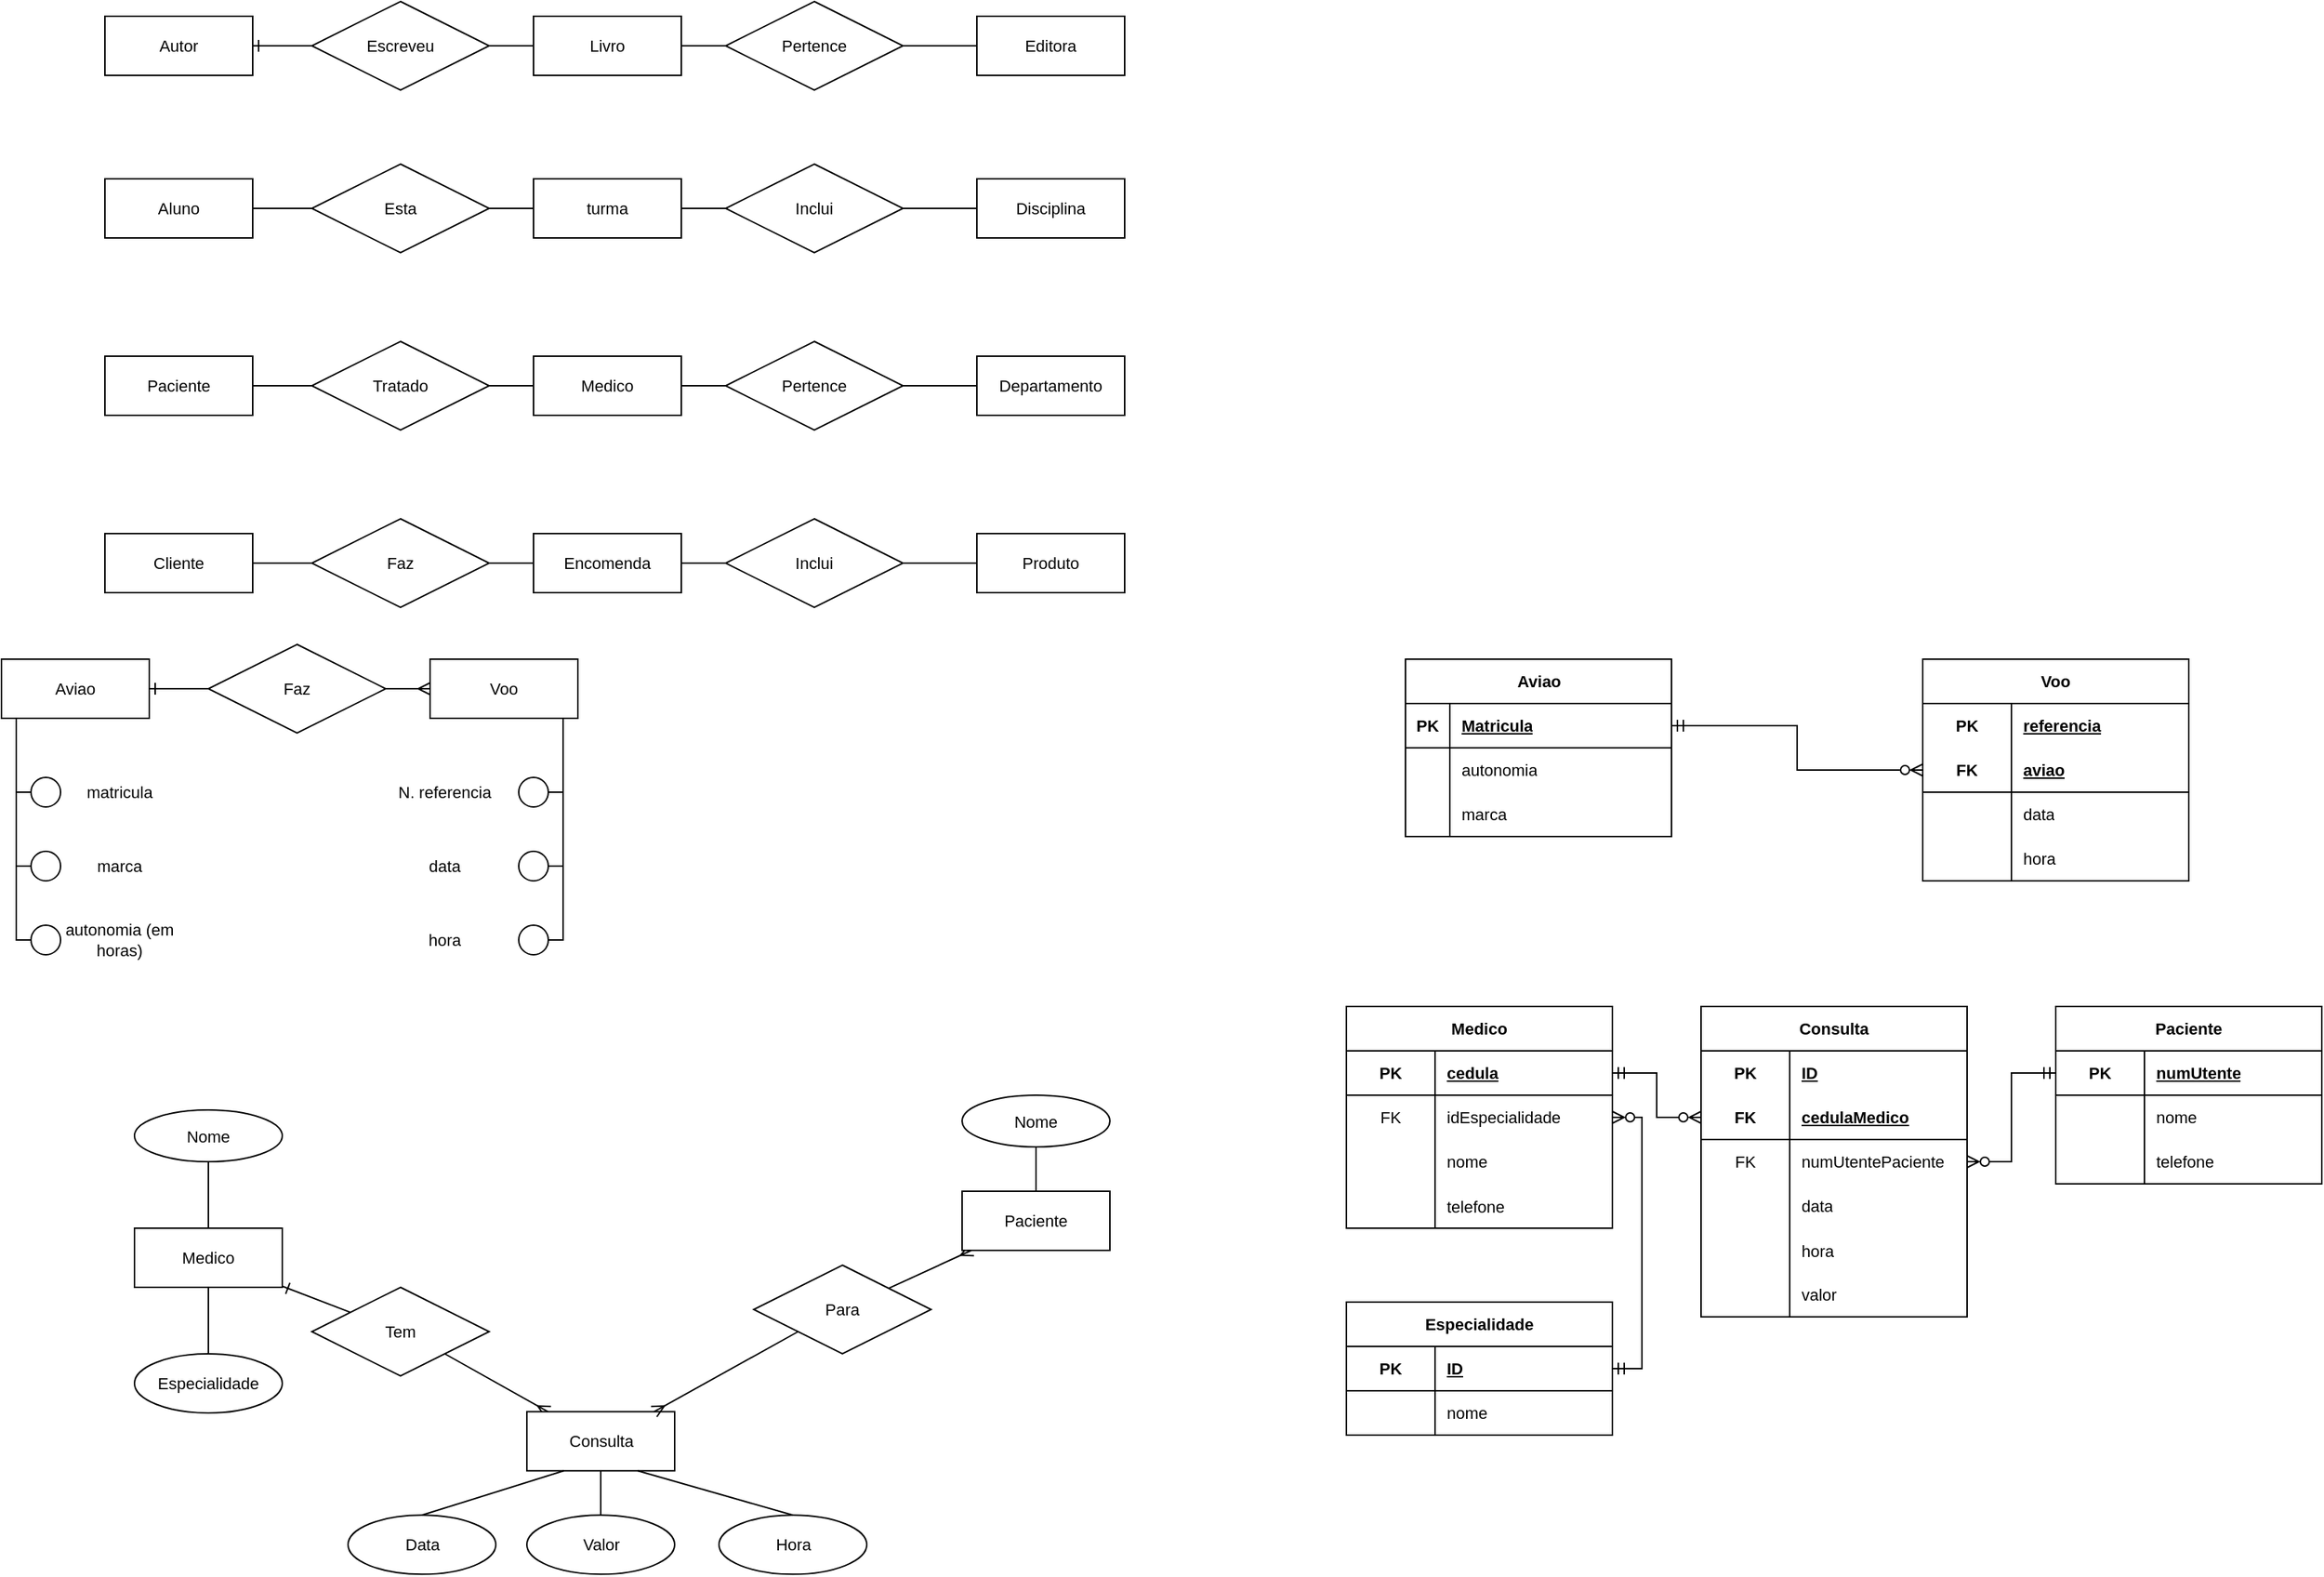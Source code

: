 <mxfile version="25.0.3" pages="2">
  <diagram name="ex1" id="NL4j4V3pzvLQrBeJVXHP">
    <mxGraphModel dx="997" dy="757" grid="1" gridSize="10" guides="1" tooltips="1" connect="1" arrows="1" fold="1" page="1" pageScale="1" pageWidth="827" pageHeight="1169" math="0" shadow="0">
      <root>
        <mxCell id="0" />
        <mxCell id="1" parent="0" />
        <mxCell id="aFqaq0fVlDfXSGXktS_I-23" value="Aluno" style="whiteSpace=wrap;html=1;align=center;fontFamily=Helvetica;fontSize=11;fontColor=default;labelBackgroundColor=default;" parent="1" vertex="1">
          <mxGeometry x="80" y="160" width="100" height="40" as="geometry" />
        </mxCell>
        <mxCell id="aFqaq0fVlDfXSGXktS_I-25" value="" style="edgeStyle=orthogonalEdgeStyle;shape=connector;rounded=0;orthogonalLoop=1;jettySize=auto;html=1;strokeColor=default;align=center;verticalAlign=middle;fontFamily=Helvetica;fontSize=11;fontColor=default;labelBackgroundColor=default;endArrow=none;endFill=0;" parent="1" source="aFqaq0fVlDfXSGXktS_I-24" target="aFqaq0fVlDfXSGXktS_I-23" edge="1">
          <mxGeometry relative="1" as="geometry" />
        </mxCell>
        <mxCell id="aFqaq0fVlDfXSGXktS_I-24" value="Esta" style="shape=rhombus;perimeter=rhombusPerimeter;whiteSpace=wrap;html=1;align=center;fontFamily=Helvetica;fontSize=11;fontColor=default;labelBackgroundColor=default;" parent="1" vertex="1">
          <mxGeometry x="220" y="150" width="120" height="60" as="geometry" />
        </mxCell>
        <mxCell id="aFqaq0fVlDfXSGXktS_I-27" value="" style="edgeStyle=orthogonalEdgeStyle;shape=connector;rounded=0;orthogonalLoop=1;jettySize=auto;html=1;strokeColor=default;align=center;verticalAlign=middle;fontFamily=Helvetica;fontSize=11;fontColor=default;labelBackgroundColor=default;endArrow=none;endFill=0;" parent="1" source="aFqaq0fVlDfXSGXktS_I-26" target="aFqaq0fVlDfXSGXktS_I-24" edge="1">
          <mxGeometry relative="1" as="geometry" />
        </mxCell>
        <mxCell id="aFqaq0fVlDfXSGXktS_I-26" value="turma" style="whiteSpace=wrap;html=1;align=center;fontFamily=Helvetica;fontSize=11;fontColor=default;labelBackgroundColor=default;" parent="1" vertex="1">
          <mxGeometry x="370" y="160" width="100" height="40" as="geometry" />
        </mxCell>
        <mxCell id="aFqaq0fVlDfXSGXktS_I-31" value="" style="edgeStyle=orthogonalEdgeStyle;shape=connector;rounded=0;orthogonalLoop=1;jettySize=auto;html=1;strokeColor=default;align=center;verticalAlign=middle;fontFamily=Helvetica;fontSize=11;fontColor=default;labelBackgroundColor=default;endArrow=none;endFill=0;" parent="1" source="aFqaq0fVlDfXSGXktS_I-28" target="aFqaq0fVlDfXSGXktS_I-26" edge="1">
          <mxGeometry relative="1" as="geometry" />
        </mxCell>
        <mxCell id="aFqaq0fVlDfXSGXktS_I-28" value="Inclui" style="shape=rhombus;perimeter=rhombusPerimeter;whiteSpace=wrap;html=1;align=center;fontFamily=Helvetica;fontSize=11;fontColor=default;labelBackgroundColor=default;" parent="1" vertex="1">
          <mxGeometry x="500" y="150" width="120" height="60" as="geometry" />
        </mxCell>
        <mxCell id="aFqaq0fVlDfXSGXktS_I-30" value="" style="edgeStyle=orthogonalEdgeStyle;shape=connector;rounded=0;orthogonalLoop=1;jettySize=auto;html=1;strokeColor=default;align=center;verticalAlign=middle;fontFamily=Helvetica;fontSize=11;fontColor=default;labelBackgroundColor=default;endArrow=none;endFill=0;" parent="1" source="aFqaq0fVlDfXSGXktS_I-29" target="aFqaq0fVlDfXSGXktS_I-28" edge="1">
          <mxGeometry relative="1" as="geometry" />
        </mxCell>
        <mxCell id="aFqaq0fVlDfXSGXktS_I-29" value="Disciplina" style="whiteSpace=wrap;html=1;align=center;fontFamily=Helvetica;fontSize=11;fontColor=default;labelBackgroundColor=default;" parent="1" vertex="1">
          <mxGeometry x="670" y="160" width="100" height="40" as="geometry" />
        </mxCell>
        <mxCell id="aFqaq0fVlDfXSGXktS_I-33" value="Paciente" style="whiteSpace=wrap;html=1;align=center;fontFamily=Helvetica;fontSize=11;fontColor=default;labelBackgroundColor=default;" parent="1" vertex="1">
          <mxGeometry x="80" y="280" width="100" height="40" as="geometry" />
        </mxCell>
        <mxCell id="aFqaq0fVlDfXSGXktS_I-34" value="" style="edgeStyle=orthogonalEdgeStyle;shape=connector;rounded=0;orthogonalLoop=1;jettySize=auto;html=1;strokeColor=default;align=center;verticalAlign=middle;fontFamily=Helvetica;fontSize=11;fontColor=default;labelBackgroundColor=default;endArrow=none;endFill=0;" parent="1" source="aFqaq0fVlDfXSGXktS_I-35" target="aFqaq0fVlDfXSGXktS_I-33" edge="1">
          <mxGeometry relative="1" as="geometry" />
        </mxCell>
        <mxCell id="aFqaq0fVlDfXSGXktS_I-35" value="Tratado" style="shape=rhombus;perimeter=rhombusPerimeter;whiteSpace=wrap;html=1;align=center;fontFamily=Helvetica;fontSize=11;fontColor=default;labelBackgroundColor=default;" parent="1" vertex="1">
          <mxGeometry x="220" y="270" width="120" height="60" as="geometry" />
        </mxCell>
        <mxCell id="aFqaq0fVlDfXSGXktS_I-36" value="" style="edgeStyle=orthogonalEdgeStyle;shape=connector;rounded=0;orthogonalLoop=1;jettySize=auto;html=1;strokeColor=default;align=center;verticalAlign=middle;fontFamily=Helvetica;fontSize=11;fontColor=default;labelBackgroundColor=default;endArrow=none;endFill=0;" parent="1" source="aFqaq0fVlDfXSGXktS_I-37" target="aFqaq0fVlDfXSGXktS_I-35" edge="1">
          <mxGeometry relative="1" as="geometry" />
        </mxCell>
        <mxCell id="aFqaq0fVlDfXSGXktS_I-37" value="Medico" style="whiteSpace=wrap;html=1;align=center;fontFamily=Helvetica;fontSize=11;fontColor=default;labelBackgroundColor=default;" parent="1" vertex="1">
          <mxGeometry x="370" y="280" width="100" height="40" as="geometry" />
        </mxCell>
        <mxCell id="aFqaq0fVlDfXSGXktS_I-38" value="" style="edgeStyle=orthogonalEdgeStyle;shape=connector;rounded=0;orthogonalLoop=1;jettySize=auto;html=1;strokeColor=default;align=center;verticalAlign=middle;fontFamily=Helvetica;fontSize=11;fontColor=default;labelBackgroundColor=default;endArrow=none;endFill=0;" parent="1" source="aFqaq0fVlDfXSGXktS_I-39" target="aFqaq0fVlDfXSGXktS_I-37" edge="1">
          <mxGeometry relative="1" as="geometry" />
        </mxCell>
        <mxCell id="aFqaq0fVlDfXSGXktS_I-39" value="Pertence" style="shape=rhombus;perimeter=rhombusPerimeter;whiteSpace=wrap;html=1;align=center;fontFamily=Helvetica;fontSize=11;fontColor=default;labelBackgroundColor=default;" parent="1" vertex="1">
          <mxGeometry x="500" y="270" width="120" height="60" as="geometry" />
        </mxCell>
        <mxCell id="aFqaq0fVlDfXSGXktS_I-40" value="" style="edgeStyle=orthogonalEdgeStyle;shape=connector;rounded=0;orthogonalLoop=1;jettySize=auto;html=1;strokeColor=default;align=center;verticalAlign=middle;fontFamily=Helvetica;fontSize=11;fontColor=default;labelBackgroundColor=default;endArrow=none;endFill=0;" parent="1" source="aFqaq0fVlDfXSGXktS_I-41" target="aFqaq0fVlDfXSGXktS_I-39" edge="1">
          <mxGeometry relative="1" as="geometry" />
        </mxCell>
        <mxCell id="aFqaq0fVlDfXSGXktS_I-41" value="Departamento" style="whiteSpace=wrap;html=1;align=center;fontFamily=Helvetica;fontSize=11;fontColor=default;labelBackgroundColor=default;" parent="1" vertex="1">
          <mxGeometry x="670" y="280" width="100" height="40" as="geometry" />
        </mxCell>
        <mxCell id="aFqaq0fVlDfXSGXktS_I-42" value="Cliente" style="whiteSpace=wrap;html=1;align=center;fontFamily=Helvetica;fontSize=11;fontColor=default;labelBackgroundColor=default;" parent="1" vertex="1">
          <mxGeometry x="80" y="400" width="100" height="40" as="geometry" />
        </mxCell>
        <mxCell id="aFqaq0fVlDfXSGXktS_I-43" value="" style="edgeStyle=orthogonalEdgeStyle;shape=connector;rounded=0;orthogonalLoop=1;jettySize=auto;html=1;strokeColor=default;align=center;verticalAlign=middle;fontFamily=Helvetica;fontSize=11;fontColor=default;labelBackgroundColor=default;endArrow=none;endFill=0;" parent="1" source="aFqaq0fVlDfXSGXktS_I-44" target="aFqaq0fVlDfXSGXktS_I-42" edge="1">
          <mxGeometry relative="1" as="geometry" />
        </mxCell>
        <mxCell id="aFqaq0fVlDfXSGXktS_I-44" value="Faz" style="shape=rhombus;perimeter=rhombusPerimeter;whiteSpace=wrap;html=1;align=center;fontFamily=Helvetica;fontSize=11;fontColor=default;labelBackgroundColor=default;" parent="1" vertex="1">
          <mxGeometry x="220" y="390" width="120" height="60" as="geometry" />
        </mxCell>
        <mxCell id="aFqaq0fVlDfXSGXktS_I-45" value="" style="edgeStyle=orthogonalEdgeStyle;shape=connector;rounded=0;orthogonalLoop=1;jettySize=auto;html=1;strokeColor=default;align=center;verticalAlign=middle;fontFamily=Helvetica;fontSize=11;fontColor=default;labelBackgroundColor=default;endArrow=none;endFill=0;" parent="1" source="aFqaq0fVlDfXSGXktS_I-46" target="aFqaq0fVlDfXSGXktS_I-44" edge="1">
          <mxGeometry relative="1" as="geometry" />
        </mxCell>
        <mxCell id="aFqaq0fVlDfXSGXktS_I-46" value="Encomenda" style="whiteSpace=wrap;html=1;align=center;fontFamily=Helvetica;fontSize=11;fontColor=default;labelBackgroundColor=default;" parent="1" vertex="1">
          <mxGeometry x="370" y="400" width="100" height="40" as="geometry" />
        </mxCell>
        <mxCell id="aFqaq0fVlDfXSGXktS_I-47" value="" style="edgeStyle=orthogonalEdgeStyle;shape=connector;rounded=0;orthogonalLoop=1;jettySize=auto;html=1;strokeColor=default;align=center;verticalAlign=middle;fontFamily=Helvetica;fontSize=11;fontColor=default;labelBackgroundColor=default;endArrow=none;endFill=0;" parent="1" source="aFqaq0fVlDfXSGXktS_I-48" target="aFqaq0fVlDfXSGXktS_I-46" edge="1">
          <mxGeometry relative="1" as="geometry" />
        </mxCell>
        <mxCell id="aFqaq0fVlDfXSGXktS_I-48" value="Inclui" style="shape=rhombus;perimeter=rhombusPerimeter;whiteSpace=wrap;html=1;align=center;fontFamily=Helvetica;fontSize=11;fontColor=default;labelBackgroundColor=default;" parent="1" vertex="1">
          <mxGeometry x="500" y="390" width="120" height="60" as="geometry" />
        </mxCell>
        <mxCell id="aFqaq0fVlDfXSGXktS_I-49" value="" style="edgeStyle=orthogonalEdgeStyle;shape=connector;rounded=0;orthogonalLoop=1;jettySize=auto;html=1;strokeColor=default;align=center;verticalAlign=middle;fontFamily=Helvetica;fontSize=11;fontColor=default;labelBackgroundColor=default;endArrow=none;endFill=0;" parent="1" source="aFqaq0fVlDfXSGXktS_I-50" target="aFqaq0fVlDfXSGXktS_I-48" edge="1">
          <mxGeometry relative="1" as="geometry" />
        </mxCell>
        <mxCell id="aFqaq0fVlDfXSGXktS_I-50" value="Produto" style="whiteSpace=wrap;html=1;align=center;fontFamily=Helvetica;fontSize=11;fontColor=default;labelBackgroundColor=default;" parent="1" vertex="1">
          <mxGeometry x="670" y="400" width="100" height="40" as="geometry" />
        </mxCell>
        <mxCell id="aFqaq0fVlDfXSGXktS_I-51" value="Autor" style="whiteSpace=wrap;html=1;align=center;fontFamily=Helvetica;fontSize=11;fontColor=default;labelBackgroundColor=default;" parent="1" vertex="1">
          <mxGeometry x="80" y="50" width="100" height="40" as="geometry" />
        </mxCell>
        <mxCell id="aFqaq0fVlDfXSGXktS_I-52" value="" style="edgeStyle=orthogonalEdgeStyle;shape=connector;rounded=0;orthogonalLoop=1;jettySize=auto;html=1;strokeColor=default;align=center;verticalAlign=middle;fontFamily=Helvetica;fontSize=11;fontColor=default;labelBackgroundColor=default;endArrow=ERone;endFill=0;" parent="1" source="aFqaq0fVlDfXSGXktS_I-53" target="aFqaq0fVlDfXSGXktS_I-51" edge="1">
          <mxGeometry relative="1" as="geometry" />
        </mxCell>
        <mxCell id="aFqaq0fVlDfXSGXktS_I-53" value="Escreveu" style="shape=rhombus;perimeter=rhombusPerimeter;whiteSpace=wrap;html=1;align=center;fontFamily=Helvetica;fontSize=11;fontColor=default;labelBackgroundColor=default;" parent="1" vertex="1">
          <mxGeometry x="220" y="40" width="120" height="60" as="geometry" />
        </mxCell>
        <mxCell id="aFqaq0fVlDfXSGXktS_I-54" value="" style="edgeStyle=orthogonalEdgeStyle;shape=connector;rounded=0;orthogonalLoop=1;jettySize=auto;html=1;strokeColor=default;align=center;verticalAlign=middle;fontFamily=Helvetica;fontSize=11;fontColor=default;labelBackgroundColor=default;endArrow=none;endFill=0;" parent="1" source="aFqaq0fVlDfXSGXktS_I-55" target="aFqaq0fVlDfXSGXktS_I-53" edge="1">
          <mxGeometry relative="1" as="geometry" />
        </mxCell>
        <mxCell id="aFqaq0fVlDfXSGXktS_I-55" value="Livro" style="whiteSpace=wrap;html=1;align=center;fontFamily=Helvetica;fontSize=11;fontColor=default;labelBackgroundColor=default;" parent="1" vertex="1">
          <mxGeometry x="370" y="50" width="100" height="40" as="geometry" />
        </mxCell>
        <mxCell id="aFqaq0fVlDfXSGXktS_I-56" value="" style="edgeStyle=orthogonalEdgeStyle;shape=connector;rounded=0;orthogonalLoop=1;jettySize=auto;html=1;strokeColor=default;align=center;verticalAlign=middle;fontFamily=Helvetica;fontSize=11;fontColor=default;labelBackgroundColor=default;endArrow=none;endFill=0;" parent="1" source="aFqaq0fVlDfXSGXktS_I-57" target="aFqaq0fVlDfXSGXktS_I-55" edge="1">
          <mxGeometry relative="1" as="geometry" />
        </mxCell>
        <mxCell id="aFqaq0fVlDfXSGXktS_I-57" value="Pertence" style="shape=rhombus;perimeter=rhombusPerimeter;whiteSpace=wrap;html=1;align=center;fontFamily=Helvetica;fontSize=11;fontColor=default;labelBackgroundColor=default;" parent="1" vertex="1">
          <mxGeometry x="500" y="40" width="120" height="60" as="geometry" />
        </mxCell>
        <mxCell id="aFqaq0fVlDfXSGXktS_I-58" value="" style="edgeStyle=orthogonalEdgeStyle;shape=connector;rounded=0;orthogonalLoop=1;jettySize=auto;html=1;strokeColor=default;align=center;verticalAlign=middle;fontFamily=Helvetica;fontSize=11;fontColor=default;labelBackgroundColor=default;endArrow=none;endFill=0;" parent="1" source="aFqaq0fVlDfXSGXktS_I-59" target="aFqaq0fVlDfXSGXktS_I-57" edge="1">
          <mxGeometry relative="1" as="geometry" />
        </mxCell>
        <mxCell id="aFqaq0fVlDfXSGXktS_I-59" value="Editora" style="whiteSpace=wrap;html=1;align=center;fontFamily=Helvetica;fontSize=11;fontColor=default;labelBackgroundColor=default;" parent="1" vertex="1">
          <mxGeometry x="670" y="50" width="100" height="40" as="geometry" />
        </mxCell>
        <mxCell id="aFqaq0fVlDfXSGXktS_I-77" style="edgeStyle=orthogonalEdgeStyle;shape=connector;rounded=0;orthogonalLoop=1;jettySize=auto;html=1;exitX=0;exitY=1;exitDx=0;exitDy=0;entryX=0;entryY=0.5;entryDx=0;entryDy=0;strokeColor=default;align=center;verticalAlign=middle;fontFamily=Helvetica;fontSize=11;fontColor=default;labelBackgroundColor=default;endArrow=none;endFill=0;" parent="1" source="aFqaq0fVlDfXSGXktS_I-64" target="aFqaq0fVlDfXSGXktS_I-73" edge="1">
          <mxGeometry relative="1" as="geometry">
            <Array as="points">
              <mxPoint x="20" y="525" />
              <mxPoint x="20" y="675" />
            </Array>
          </mxGeometry>
        </mxCell>
        <mxCell id="aFqaq0fVlDfXSGXktS_I-64" value="Aviao" style="whiteSpace=wrap;html=1;align=center;fontFamily=Helvetica;fontSize=11;fontColor=default;labelBackgroundColor=default;" parent="1" vertex="1">
          <mxGeometry x="10" y="485" width="100" height="40" as="geometry" />
        </mxCell>
        <mxCell id="aFqaq0fVlDfXSGXktS_I-65" value="" style="edgeStyle=orthogonalEdgeStyle;shape=connector;rounded=0;orthogonalLoop=1;jettySize=auto;html=1;strokeColor=default;align=center;verticalAlign=middle;fontFamily=Helvetica;fontSize=11;fontColor=default;labelBackgroundColor=default;endArrow=ERone;endFill=0;" parent="1" source="aFqaq0fVlDfXSGXktS_I-66" target="aFqaq0fVlDfXSGXktS_I-64" edge="1">
          <mxGeometry relative="1" as="geometry" />
        </mxCell>
        <mxCell id="aFqaq0fVlDfXSGXktS_I-66" value="Faz" style="shape=rhombus;perimeter=rhombusPerimeter;whiteSpace=wrap;html=1;align=center;fontFamily=Helvetica;fontSize=11;fontColor=default;labelBackgroundColor=default;" parent="1" vertex="1">
          <mxGeometry x="150" y="475" width="120" height="60" as="geometry" />
        </mxCell>
        <mxCell id="aFqaq0fVlDfXSGXktS_I-67" value="" style="edgeStyle=orthogonalEdgeStyle;shape=connector;rounded=0;orthogonalLoop=1;jettySize=auto;html=1;strokeColor=default;align=center;verticalAlign=middle;fontFamily=Helvetica;fontSize=11;fontColor=default;labelBackgroundColor=default;endArrow=ERmany;endFill=0;" parent="1" source="aFqaq0fVlDfXSGXktS_I-66" target="aFqaq0fVlDfXSGXktS_I-68" edge="1">
          <mxGeometry relative="1" as="geometry" />
        </mxCell>
        <mxCell id="aFqaq0fVlDfXSGXktS_I-80" style="edgeStyle=orthogonalEdgeStyle;shape=connector;rounded=0;orthogonalLoop=1;jettySize=auto;html=1;exitX=1;exitY=1;exitDx=0;exitDy=0;entryX=1;entryY=0.5;entryDx=0;entryDy=0;strokeColor=default;align=center;verticalAlign=middle;fontFamily=Helvetica;fontSize=11;fontColor=default;labelBackgroundColor=default;endArrow=none;endFill=0;" parent="1" source="aFqaq0fVlDfXSGXktS_I-68" target="aFqaq0fVlDfXSGXktS_I-74" edge="1">
          <mxGeometry relative="1" as="geometry">
            <Array as="points">
              <mxPoint x="390" y="525" />
              <mxPoint x="390" y="575" />
            </Array>
          </mxGeometry>
        </mxCell>
        <mxCell id="aFqaq0fVlDfXSGXktS_I-68" value="Voo" style="whiteSpace=wrap;html=1;align=center;fontFamily=Helvetica;fontSize=11;fontColor=default;labelBackgroundColor=default;" parent="1" vertex="1">
          <mxGeometry x="300" y="485" width="100" height="40" as="geometry" />
        </mxCell>
        <mxCell id="aFqaq0fVlDfXSGXktS_I-79" style="edgeStyle=orthogonalEdgeStyle;shape=connector;rounded=0;orthogonalLoop=1;jettySize=auto;html=1;exitX=0;exitY=0.5;exitDx=0;exitDy=0;entryX=0;entryY=1;entryDx=0;entryDy=0;strokeColor=default;align=center;verticalAlign=middle;fontFamily=Helvetica;fontSize=11;fontColor=default;labelBackgroundColor=default;endArrow=none;endFill=0;" parent="1" source="aFqaq0fVlDfXSGXktS_I-85" target="aFqaq0fVlDfXSGXktS_I-64" edge="1">
          <mxGeometry relative="1" as="geometry">
            <Array as="points">
              <mxPoint x="20" y="575" />
              <mxPoint x="20" y="525" />
            </Array>
          </mxGeometry>
        </mxCell>
        <mxCell id="aFqaq0fVlDfXSGXktS_I-71" value="matricula" style="ellipse;whiteSpace=wrap;html=1;align=center;fontFamily=Helvetica;fontSize=11;fontColor=default;labelBackgroundColor=default;strokeColor=none;fillColor=none;" parent="1" vertex="1">
          <mxGeometry x="40" y="555" width="100" height="40" as="geometry" />
        </mxCell>
        <mxCell id="aFqaq0fVlDfXSGXktS_I-78" style="edgeStyle=orthogonalEdgeStyle;shape=connector;rounded=0;orthogonalLoop=1;jettySize=auto;html=1;exitX=0;exitY=0.5;exitDx=0;exitDy=0;entryX=0;entryY=1;entryDx=0;entryDy=0;strokeColor=default;align=center;verticalAlign=middle;fontFamily=Helvetica;fontSize=11;fontColor=default;labelBackgroundColor=default;endArrow=none;endFill=0;" parent="1" source="aFqaq0fVlDfXSGXktS_I-72" target="aFqaq0fVlDfXSGXktS_I-64" edge="1">
          <mxGeometry relative="1" as="geometry">
            <Array as="points">
              <mxPoint x="20" y="625" />
              <mxPoint x="20" y="525" />
            </Array>
          </mxGeometry>
        </mxCell>
        <mxCell id="aFqaq0fVlDfXSGXktS_I-72" value="marca" style="ellipse;whiteSpace=wrap;html=1;align=center;fontFamily=Helvetica;fontSize=11;fontColor=default;labelBackgroundColor=default;strokeColor=none;fillColor=none;" parent="1" vertex="1">
          <mxGeometry x="40" y="605" width="100" height="40" as="geometry" />
        </mxCell>
        <mxCell id="aFqaq0fVlDfXSGXktS_I-73" value="autonomia (em horas)" style="ellipse;whiteSpace=wrap;html=1;align=center;fontFamily=Helvetica;fontSize=11;fontColor=default;labelBackgroundColor=default;strokeColor=none;fillColor=none;" parent="1" vertex="1">
          <mxGeometry x="40" y="655" width="100" height="40" as="geometry" />
        </mxCell>
        <mxCell id="aFqaq0fVlDfXSGXktS_I-74" value="N. referencia" style="ellipse;whiteSpace=wrap;html=1;align=center;fontFamily=Helvetica;fontSize=11;fontColor=default;labelBackgroundColor=default;strokeColor=none;fillColor=none;" parent="1" vertex="1">
          <mxGeometry x="260" y="555" width="100" height="40" as="geometry" />
        </mxCell>
        <mxCell id="aFqaq0fVlDfXSGXktS_I-81" style="edgeStyle=orthogonalEdgeStyle;shape=connector;rounded=0;orthogonalLoop=1;jettySize=auto;html=1;exitX=1;exitY=0.5;exitDx=0;exitDy=0;entryX=1;entryY=1;entryDx=0;entryDy=0;strokeColor=default;align=center;verticalAlign=middle;fontFamily=Helvetica;fontSize=11;fontColor=default;labelBackgroundColor=default;endArrow=none;endFill=0;" parent="1" source="aFqaq0fVlDfXSGXktS_I-75" target="aFqaq0fVlDfXSGXktS_I-68" edge="1">
          <mxGeometry relative="1" as="geometry">
            <Array as="points">
              <mxPoint x="390" y="625" />
              <mxPoint x="390" y="525" />
            </Array>
          </mxGeometry>
        </mxCell>
        <mxCell id="aFqaq0fVlDfXSGXktS_I-75" value="data" style="ellipse;whiteSpace=wrap;html=1;align=center;fontFamily=Helvetica;fontSize=11;fontColor=default;labelBackgroundColor=default;strokeColor=none;fillColor=none;" parent="1" vertex="1">
          <mxGeometry x="260" y="605" width="100" height="40" as="geometry" />
        </mxCell>
        <mxCell id="aFqaq0fVlDfXSGXktS_I-82" style="edgeStyle=orthogonalEdgeStyle;shape=connector;rounded=0;orthogonalLoop=1;jettySize=auto;html=1;exitX=1;exitY=0.5;exitDx=0;exitDy=0;entryX=1;entryY=1;entryDx=0;entryDy=0;strokeColor=default;align=center;verticalAlign=middle;fontFamily=Helvetica;fontSize=11;fontColor=default;labelBackgroundColor=default;endArrow=none;endFill=0;" parent="1" source="aFqaq0fVlDfXSGXktS_I-76" target="aFqaq0fVlDfXSGXktS_I-68" edge="1">
          <mxGeometry relative="1" as="geometry">
            <Array as="points">
              <mxPoint x="390" y="675" />
              <mxPoint x="390" y="525" />
            </Array>
          </mxGeometry>
        </mxCell>
        <mxCell id="aFqaq0fVlDfXSGXktS_I-76" value="hora" style="ellipse;whiteSpace=wrap;html=1;align=center;fontFamily=Helvetica;fontSize=11;fontColor=default;labelBackgroundColor=default;strokeColor=none;fillColor=none;" parent="1" vertex="1">
          <mxGeometry x="260" y="655" width="100" height="40" as="geometry" />
        </mxCell>
        <mxCell id="aFqaq0fVlDfXSGXktS_I-86" value="" style="ellipse;whiteSpace=wrap;html=1;aspect=fixed;fontFamily=Helvetica;fontSize=11;fontColor=default;labelBackgroundColor=default;" parent="1" vertex="1">
          <mxGeometry x="30" y="615" width="20" height="20" as="geometry" />
        </mxCell>
        <mxCell id="aFqaq0fVlDfXSGXktS_I-87" value="" style="ellipse;whiteSpace=wrap;html=1;aspect=fixed;fontFamily=Helvetica;fontSize=11;fontColor=default;labelBackgroundColor=default;" parent="1" vertex="1">
          <mxGeometry x="30" y="665" width="20" height="20" as="geometry" />
        </mxCell>
        <mxCell id="aFqaq0fVlDfXSGXktS_I-88" value="" style="ellipse;whiteSpace=wrap;html=1;aspect=fixed;fontFamily=Helvetica;fontSize=11;fontColor=default;labelBackgroundColor=default;" parent="1" vertex="1">
          <mxGeometry x="360" y="565" width="20" height="20" as="geometry" />
        </mxCell>
        <mxCell id="aFqaq0fVlDfXSGXktS_I-93" value="" style="ellipse;whiteSpace=wrap;html=1;aspect=fixed;fontFamily=Helvetica;fontSize=11;fontColor=default;labelBackgroundColor=default;" parent="1" vertex="1">
          <mxGeometry x="360" y="615" width="20" height="20" as="geometry" />
        </mxCell>
        <mxCell id="aFqaq0fVlDfXSGXktS_I-94" value="" style="ellipse;whiteSpace=wrap;html=1;aspect=fixed;fontFamily=Helvetica;fontSize=11;fontColor=default;labelBackgroundColor=default;" parent="1" vertex="1">
          <mxGeometry x="360" y="665" width="20" height="20" as="geometry" />
        </mxCell>
        <mxCell id="aFqaq0fVlDfXSGXktS_I-95" value="" style="edgeStyle=orthogonalEdgeStyle;shape=connector;rounded=0;orthogonalLoop=1;jettySize=auto;html=1;exitX=0;exitY=0.5;exitDx=0;exitDy=0;entryX=0;entryY=1;entryDx=0;entryDy=0;strokeColor=default;align=center;verticalAlign=middle;fontFamily=Helvetica;fontSize=11;fontColor=default;labelBackgroundColor=default;endArrow=none;endFill=0;" parent="1" source="aFqaq0fVlDfXSGXktS_I-71" target="aFqaq0fVlDfXSGXktS_I-85" edge="1">
          <mxGeometry relative="1" as="geometry">
            <mxPoint x="40" y="575" as="sourcePoint" />
            <mxPoint x="10" y="525" as="targetPoint" />
          </mxGeometry>
        </mxCell>
        <mxCell id="aFqaq0fVlDfXSGXktS_I-85" value="" style="ellipse;whiteSpace=wrap;html=1;aspect=fixed;fontFamily=Helvetica;fontSize=11;fontColor=default;labelBackgroundColor=default;" parent="1" vertex="1">
          <mxGeometry x="30" y="565" width="20" height="20" as="geometry" />
        </mxCell>
        <mxCell id="aFqaq0fVlDfXSGXktS_I-96" value="Medico" style="whiteSpace=wrap;html=1;align=center;fontFamily=Helvetica;fontSize=11;fontColor=default;labelBackgroundColor=default;" parent="1" vertex="1">
          <mxGeometry x="100" y="870" width="100" height="40" as="geometry" />
        </mxCell>
        <mxCell id="aFqaq0fVlDfXSGXktS_I-97" value="" style="shape=connector;rounded=0;orthogonalLoop=1;jettySize=auto;html=1;strokeColor=default;align=center;verticalAlign=middle;fontFamily=Helvetica;fontSize=11;fontColor=default;labelBackgroundColor=default;endArrow=ERone;endFill=0;" parent="1" source="aFqaq0fVlDfXSGXktS_I-98" target="aFqaq0fVlDfXSGXktS_I-96" edge="1">
          <mxGeometry relative="1" as="geometry" />
        </mxCell>
        <mxCell id="aFqaq0fVlDfXSGXktS_I-98" value="Tem" style="shape=rhombus;perimeter=rhombusPerimeter;whiteSpace=wrap;html=1;align=center;fontFamily=Helvetica;fontSize=11;fontColor=default;labelBackgroundColor=default;" parent="1" vertex="1">
          <mxGeometry x="220" y="910" width="120" height="60" as="geometry" />
        </mxCell>
        <mxCell id="aFqaq0fVlDfXSGXktS_I-99" value="" style="shape=connector;rounded=0;orthogonalLoop=1;jettySize=auto;html=1;strokeColor=default;align=center;verticalAlign=middle;fontFamily=Helvetica;fontSize=11;fontColor=default;labelBackgroundColor=default;endArrow=ERmany;endFill=0;exitX=1;exitY=1;exitDx=0;exitDy=0;" parent="1" source="aFqaq0fVlDfXSGXktS_I-98" target="aFqaq0fVlDfXSGXktS_I-100" edge="1">
          <mxGeometry relative="1" as="geometry">
            <mxPoint x="317.5" y="993.16" as="sourcePoint" />
          </mxGeometry>
        </mxCell>
        <mxCell id="aFqaq0fVlDfXSGXktS_I-100" value="Consulta" style="whiteSpace=wrap;html=1;align=center;fontFamily=Helvetica;fontSize=11;fontColor=default;labelBackgroundColor=default;" parent="1" vertex="1">
          <mxGeometry x="365.5" y="994.16" width="100" height="40" as="geometry" />
        </mxCell>
        <mxCell id="aFqaq0fVlDfXSGXktS_I-101" value="" style="shape=connector;rounded=0;orthogonalLoop=1;jettySize=auto;html=1;strokeColor=default;align=center;verticalAlign=middle;fontFamily=Helvetica;fontSize=11;fontColor=default;labelBackgroundColor=default;endArrow=ERmany;endFill=0;exitX=0;exitY=1;exitDx=0;exitDy=0;" parent="1" source="aFqaq0fVlDfXSGXktS_I-102" target="aFqaq0fVlDfXSGXktS_I-100" edge="1">
          <mxGeometry relative="1" as="geometry">
            <mxPoint x="536.187" y="980.003" as="sourcePoint" />
          </mxGeometry>
        </mxCell>
        <mxCell id="aFqaq0fVlDfXSGXktS_I-102" value="Para" style="shape=rhombus;perimeter=rhombusPerimeter;whiteSpace=wrap;html=1;align=center;fontFamily=Helvetica;fontSize=11;fontColor=default;labelBackgroundColor=default;" parent="1" vertex="1">
          <mxGeometry x="519" y="895" width="120" height="60" as="geometry" />
        </mxCell>
        <mxCell id="aFqaq0fVlDfXSGXktS_I-103" value="" style="shape=connector;rounded=0;orthogonalLoop=1;jettySize=auto;html=1;strokeColor=default;align=center;verticalAlign=middle;fontFamily=Helvetica;fontSize=11;fontColor=default;labelBackgroundColor=default;endArrow=ERmany;endFill=0;" parent="1" source="aFqaq0fVlDfXSGXktS_I-102" target="aFqaq0fVlDfXSGXktS_I-104" edge="1">
          <mxGeometry relative="1" as="geometry" />
        </mxCell>
        <mxCell id="aFqaq0fVlDfXSGXktS_I-104" value="Paciente" style="whiteSpace=wrap;html=1;align=center;fontFamily=Helvetica;fontSize=11;fontColor=default;labelBackgroundColor=default;" parent="1" vertex="1">
          <mxGeometry x="660" y="845" width="100" height="40" as="geometry" />
        </mxCell>
        <mxCell id="aFqaq0fVlDfXSGXktS_I-110" value="Data" style="ellipse;whiteSpace=wrap;html=1;align=center;fontFamily=Helvetica;fontSize=11;fontColor=default;labelBackgroundColor=default;" parent="1" vertex="1">
          <mxGeometry x="244.5" y="1064.16" width="100" height="40" as="geometry" />
        </mxCell>
        <mxCell id="aFqaq0fVlDfXSGXktS_I-111" value="Hora" style="ellipse;whiteSpace=wrap;html=1;align=center;fontFamily=Helvetica;fontSize=11;fontColor=default;labelBackgroundColor=default;" parent="1" vertex="1">
          <mxGeometry x="495.5" y="1064.16" width="100" height="40" as="geometry" />
        </mxCell>
        <mxCell id="aFqaq0fVlDfXSGXktS_I-114" style="shape=connector;rounded=0;orthogonalLoop=1;jettySize=auto;html=1;exitX=0.5;exitY=0;exitDx=0;exitDy=0;strokeColor=default;align=center;verticalAlign=middle;fontFamily=Helvetica;fontSize=11;fontColor=default;labelBackgroundColor=default;endArrow=none;endFill=0;" parent="1" source="aFqaq0fVlDfXSGXktS_I-112" target="aFqaq0fVlDfXSGXktS_I-100" edge="1">
          <mxGeometry relative="1" as="geometry" />
        </mxCell>
        <mxCell id="aFqaq0fVlDfXSGXktS_I-112" value="Valor" style="ellipse;whiteSpace=wrap;html=1;align=center;fontFamily=Helvetica;fontSize=11;fontColor=default;labelBackgroundColor=default;" parent="1" vertex="1">
          <mxGeometry x="365.5" y="1064.16" width="100" height="40" as="geometry" />
        </mxCell>
        <mxCell id="aFqaq0fVlDfXSGXktS_I-113" style="shape=connector;rounded=0;orthogonalLoop=1;jettySize=auto;html=1;exitX=0.5;exitY=0;exitDx=0;exitDy=0;entryX=0.25;entryY=1;entryDx=0;entryDy=0;strokeColor=default;align=center;verticalAlign=middle;fontFamily=Helvetica;fontSize=11;fontColor=default;labelBackgroundColor=default;endArrow=none;endFill=0;" parent="1" source="aFqaq0fVlDfXSGXktS_I-110" target="aFqaq0fVlDfXSGXktS_I-100" edge="1">
          <mxGeometry relative="1" as="geometry" />
        </mxCell>
        <mxCell id="aFqaq0fVlDfXSGXktS_I-115" style="shape=connector;rounded=0;orthogonalLoop=1;jettySize=auto;html=1;exitX=0.5;exitY=0;exitDx=0;exitDy=0;strokeColor=default;align=center;verticalAlign=middle;fontFamily=Helvetica;fontSize=11;fontColor=default;labelBackgroundColor=default;endArrow=none;endFill=0;entryX=0.75;entryY=1;entryDx=0;entryDy=0;" parent="1" source="aFqaq0fVlDfXSGXktS_I-111" target="aFqaq0fVlDfXSGXktS_I-100" edge="1">
          <mxGeometry relative="1" as="geometry">
            <mxPoint x="506.5" y="979.16" as="targetPoint" />
          </mxGeometry>
        </mxCell>
        <mxCell id="aFqaq0fVlDfXSGXktS_I-117" value="" style="edgeStyle=orthogonalEdgeStyle;shape=connector;rounded=0;orthogonalLoop=1;jettySize=auto;html=1;strokeColor=default;align=center;verticalAlign=middle;fontFamily=Helvetica;fontSize=11;fontColor=default;labelBackgroundColor=default;endArrow=none;endFill=0;" parent="1" source="aFqaq0fVlDfXSGXktS_I-116" target="aFqaq0fVlDfXSGXktS_I-104" edge="1">
          <mxGeometry relative="1" as="geometry" />
        </mxCell>
        <mxCell id="aFqaq0fVlDfXSGXktS_I-116" value="Nome" style="ellipse;whiteSpace=wrap;html=1;align=center;fontFamily=Helvetica;fontSize=11;fontColor=default;labelBackgroundColor=default;" parent="1" vertex="1">
          <mxGeometry x="660" y="780" width="100" height="35" as="geometry" />
        </mxCell>
        <mxCell id="aFqaq0fVlDfXSGXktS_I-121" style="edgeStyle=orthogonalEdgeStyle;shape=connector;rounded=0;orthogonalLoop=1;jettySize=auto;html=1;exitX=0.5;exitY=1;exitDx=0;exitDy=0;entryX=0.5;entryY=0;entryDx=0;entryDy=0;strokeColor=default;align=center;verticalAlign=middle;fontFamily=Helvetica;fontSize=11;fontColor=default;labelBackgroundColor=default;endArrow=none;endFill=0;" parent="1" source="aFqaq0fVlDfXSGXktS_I-118" target="aFqaq0fVlDfXSGXktS_I-96" edge="1">
          <mxGeometry relative="1" as="geometry" />
        </mxCell>
        <mxCell id="aFqaq0fVlDfXSGXktS_I-118" value="Nome" style="ellipse;whiteSpace=wrap;html=1;align=center;fontFamily=Helvetica;fontSize=11;fontColor=default;labelBackgroundColor=default;" parent="1" vertex="1">
          <mxGeometry x="100" y="790" width="100" height="35" as="geometry" />
        </mxCell>
        <mxCell id="aFqaq0fVlDfXSGXktS_I-124" value="" style="edgeStyle=orthogonalEdgeStyle;shape=connector;rounded=0;orthogonalLoop=1;jettySize=auto;html=1;strokeColor=default;align=center;verticalAlign=middle;fontFamily=Helvetica;fontSize=11;fontColor=default;labelBackgroundColor=default;endArrow=none;endFill=0;" parent="1" source="aFqaq0fVlDfXSGXktS_I-123" target="aFqaq0fVlDfXSGXktS_I-96" edge="1">
          <mxGeometry relative="1" as="geometry" />
        </mxCell>
        <mxCell id="aFqaq0fVlDfXSGXktS_I-123" value="Especialidade" style="ellipse;whiteSpace=wrap;html=1;align=center;fontFamily=Helvetica;fontSize=11;fontColor=default;labelBackgroundColor=default;" parent="1" vertex="1">
          <mxGeometry x="100" y="955" width="100" height="40" as="geometry" />
        </mxCell>
        <mxCell id="jCH-Yo3ni3b8oHWyuDBS-27" value="Voo" style="shape=table;startSize=30;container=1;collapsible=1;childLayout=tableLayout;fixedRows=1;rowLines=0;fontStyle=1;align=center;resizeLast=1;html=1;whiteSpace=wrap;fontFamily=Helvetica;fontSize=11;fontColor=default;labelBackgroundColor=default;" vertex="1" parent="1">
          <mxGeometry x="1310" y="485" width="180" height="150" as="geometry">
            <mxRectangle x="690" y="510" width="60" height="30" as="alternateBounds" />
          </mxGeometry>
        </mxCell>
        <mxCell id="jCH-Yo3ni3b8oHWyuDBS-28" value="" style="shape=tableRow;horizontal=0;startSize=0;swimlaneHead=0;swimlaneBody=0;fillColor=none;collapsible=0;dropTarget=0;points=[[0,0.5],[1,0.5]];portConstraint=eastwest;top=0;left=0;right=0;bottom=0;html=1;fontFamily=Helvetica;fontSize=11;fontColor=default;labelBackgroundColor=default;" vertex="1" parent="jCH-Yo3ni3b8oHWyuDBS-27">
          <mxGeometry y="30" width="180" height="30" as="geometry" />
        </mxCell>
        <mxCell id="jCH-Yo3ni3b8oHWyuDBS-29" value="PK" style="shape=partialRectangle;connectable=0;fillColor=none;top=0;left=0;bottom=0;right=0;fontStyle=1;overflow=hidden;html=1;whiteSpace=wrap;fontFamily=Helvetica;fontSize=11;fontColor=default;labelBackgroundColor=default;" vertex="1" parent="jCH-Yo3ni3b8oHWyuDBS-28">
          <mxGeometry width="60" height="30" as="geometry">
            <mxRectangle width="60" height="30" as="alternateBounds" />
          </mxGeometry>
        </mxCell>
        <mxCell id="jCH-Yo3ni3b8oHWyuDBS-30" value="referencia" style="shape=partialRectangle;connectable=0;fillColor=none;top=0;left=0;bottom=0;right=0;align=left;spacingLeft=6;fontStyle=5;overflow=hidden;html=1;whiteSpace=wrap;fontFamily=Helvetica;fontSize=11;fontColor=default;labelBackgroundColor=default;" vertex="1" parent="jCH-Yo3ni3b8oHWyuDBS-28">
          <mxGeometry x="60" width="120" height="30" as="geometry">
            <mxRectangle width="120" height="30" as="alternateBounds" />
          </mxGeometry>
        </mxCell>
        <mxCell id="jCH-Yo3ni3b8oHWyuDBS-31" value="" style="shape=tableRow;horizontal=0;startSize=0;swimlaneHead=0;swimlaneBody=0;fillColor=none;collapsible=0;dropTarget=0;points=[[0,0.5],[1,0.5]];portConstraint=eastwest;top=0;left=0;right=0;bottom=1;html=1;fontFamily=Helvetica;fontSize=11;fontColor=default;labelBackgroundColor=default;" vertex="1" parent="jCH-Yo3ni3b8oHWyuDBS-27">
          <mxGeometry y="60" width="180" height="30" as="geometry" />
        </mxCell>
        <mxCell id="jCH-Yo3ni3b8oHWyuDBS-32" value="FK" style="shape=partialRectangle;connectable=0;fillColor=none;top=0;left=0;bottom=0;right=0;fontStyle=1;overflow=hidden;html=1;whiteSpace=wrap;fontFamily=Helvetica;fontSize=11;fontColor=default;labelBackgroundColor=default;" vertex="1" parent="jCH-Yo3ni3b8oHWyuDBS-31">
          <mxGeometry width="60" height="30" as="geometry">
            <mxRectangle width="60" height="30" as="alternateBounds" />
          </mxGeometry>
        </mxCell>
        <mxCell id="jCH-Yo3ni3b8oHWyuDBS-33" value="aviao" style="shape=partialRectangle;connectable=0;fillColor=none;top=0;left=0;bottom=0;right=0;align=left;spacingLeft=6;fontStyle=5;overflow=hidden;html=1;whiteSpace=wrap;fontFamily=Helvetica;fontSize=11;fontColor=default;labelBackgroundColor=default;" vertex="1" parent="jCH-Yo3ni3b8oHWyuDBS-31">
          <mxGeometry x="60" width="120" height="30" as="geometry">
            <mxRectangle width="120" height="30" as="alternateBounds" />
          </mxGeometry>
        </mxCell>
        <mxCell id="jCH-Yo3ni3b8oHWyuDBS-34" value="" style="shape=tableRow;horizontal=0;startSize=0;swimlaneHead=0;swimlaneBody=0;fillColor=none;collapsible=0;dropTarget=0;points=[[0,0.5],[1,0.5]];portConstraint=eastwest;top=0;left=0;right=0;bottom=0;html=1;fontFamily=Helvetica;fontSize=11;fontColor=default;labelBackgroundColor=default;" vertex="1" parent="jCH-Yo3ni3b8oHWyuDBS-27">
          <mxGeometry y="90" width="180" height="30" as="geometry" />
        </mxCell>
        <mxCell id="jCH-Yo3ni3b8oHWyuDBS-35" value="" style="shape=partialRectangle;connectable=0;fillColor=none;top=0;left=0;bottom=0;right=0;editable=1;overflow=hidden;html=1;whiteSpace=wrap;fontFamily=Helvetica;fontSize=11;fontColor=default;labelBackgroundColor=default;" vertex="1" parent="jCH-Yo3ni3b8oHWyuDBS-34">
          <mxGeometry width="60" height="30" as="geometry">
            <mxRectangle width="60" height="30" as="alternateBounds" />
          </mxGeometry>
        </mxCell>
        <mxCell id="jCH-Yo3ni3b8oHWyuDBS-36" value="data" style="shape=partialRectangle;connectable=0;fillColor=none;top=0;left=0;bottom=0;right=0;align=left;spacingLeft=6;overflow=hidden;html=1;whiteSpace=wrap;fontFamily=Helvetica;fontSize=11;fontColor=default;labelBackgroundColor=default;" vertex="1" parent="jCH-Yo3ni3b8oHWyuDBS-34">
          <mxGeometry x="60" width="120" height="30" as="geometry">
            <mxRectangle width="120" height="30" as="alternateBounds" />
          </mxGeometry>
        </mxCell>
        <mxCell id="jCH-Yo3ni3b8oHWyuDBS-37" value="" style="shape=tableRow;horizontal=0;startSize=0;swimlaneHead=0;swimlaneBody=0;fillColor=none;collapsible=0;dropTarget=0;points=[[0,0.5],[1,0.5]];portConstraint=eastwest;top=0;left=0;right=0;bottom=0;html=1;fontFamily=Helvetica;fontSize=11;fontColor=default;labelBackgroundColor=default;" vertex="1" parent="jCH-Yo3ni3b8oHWyuDBS-27">
          <mxGeometry y="120" width="180" height="30" as="geometry" />
        </mxCell>
        <mxCell id="jCH-Yo3ni3b8oHWyuDBS-38" value="" style="shape=partialRectangle;connectable=0;fillColor=none;top=0;left=0;bottom=0;right=0;editable=1;overflow=hidden;html=1;whiteSpace=wrap;fontFamily=Helvetica;fontSize=11;fontColor=default;labelBackgroundColor=default;" vertex="1" parent="jCH-Yo3ni3b8oHWyuDBS-37">
          <mxGeometry width="60" height="30" as="geometry">
            <mxRectangle width="60" height="30" as="alternateBounds" />
          </mxGeometry>
        </mxCell>
        <mxCell id="jCH-Yo3ni3b8oHWyuDBS-39" value="hora" style="shape=partialRectangle;connectable=0;fillColor=none;top=0;left=0;bottom=0;right=0;align=left;spacingLeft=6;overflow=hidden;html=1;whiteSpace=wrap;fontFamily=Helvetica;fontSize=11;fontColor=default;labelBackgroundColor=default;" vertex="1" parent="jCH-Yo3ni3b8oHWyuDBS-37">
          <mxGeometry x="60" width="120" height="30" as="geometry">
            <mxRectangle width="120" height="30" as="alternateBounds" />
          </mxGeometry>
        </mxCell>
        <mxCell id="jCH-Yo3ni3b8oHWyuDBS-40" value="Aviao" style="shape=table;startSize=30;container=1;collapsible=1;childLayout=tableLayout;fixedRows=1;rowLines=0;fontStyle=1;align=center;resizeLast=1;html=1;fontFamily=Helvetica;fontSize=11;fontColor=default;labelBackgroundColor=default;" vertex="1" parent="1">
          <mxGeometry x="960" y="485" width="180" height="120" as="geometry" />
        </mxCell>
        <mxCell id="jCH-Yo3ni3b8oHWyuDBS-41" value="" style="shape=tableRow;horizontal=0;startSize=0;swimlaneHead=0;swimlaneBody=0;fillColor=none;collapsible=0;dropTarget=0;points=[[0,0.5],[1,0.5]];portConstraint=eastwest;top=0;left=0;right=0;bottom=1;fontFamily=Helvetica;fontSize=11;fontColor=default;labelBackgroundColor=default;" vertex="1" parent="jCH-Yo3ni3b8oHWyuDBS-40">
          <mxGeometry y="30" width="180" height="30" as="geometry" />
        </mxCell>
        <mxCell id="jCH-Yo3ni3b8oHWyuDBS-42" value="PK" style="shape=partialRectangle;connectable=0;fillColor=none;top=0;left=0;bottom=0;right=0;fontStyle=1;overflow=hidden;whiteSpace=wrap;html=1;fontFamily=Helvetica;fontSize=11;fontColor=default;labelBackgroundColor=default;" vertex="1" parent="jCH-Yo3ni3b8oHWyuDBS-41">
          <mxGeometry width="30" height="30" as="geometry">
            <mxRectangle width="30" height="30" as="alternateBounds" />
          </mxGeometry>
        </mxCell>
        <mxCell id="jCH-Yo3ni3b8oHWyuDBS-43" value="Matricula" style="shape=partialRectangle;connectable=0;fillColor=none;top=0;left=0;bottom=0;right=0;align=left;spacingLeft=6;fontStyle=5;overflow=hidden;whiteSpace=wrap;html=1;fontFamily=Helvetica;fontSize=11;fontColor=default;labelBackgroundColor=default;" vertex="1" parent="jCH-Yo3ni3b8oHWyuDBS-41">
          <mxGeometry x="30" width="150" height="30" as="geometry">
            <mxRectangle width="150" height="30" as="alternateBounds" />
          </mxGeometry>
        </mxCell>
        <mxCell id="jCH-Yo3ni3b8oHWyuDBS-44" value="" style="shape=tableRow;horizontal=0;startSize=0;swimlaneHead=0;swimlaneBody=0;fillColor=none;collapsible=0;dropTarget=0;points=[[0,0.5],[1,0.5]];portConstraint=eastwest;top=0;left=0;right=0;bottom=0;fontFamily=Helvetica;fontSize=11;fontColor=default;labelBackgroundColor=default;" vertex="1" parent="jCH-Yo3ni3b8oHWyuDBS-40">
          <mxGeometry y="60" width="180" height="30" as="geometry" />
        </mxCell>
        <mxCell id="jCH-Yo3ni3b8oHWyuDBS-45" value="" style="shape=partialRectangle;connectable=0;fillColor=none;top=0;left=0;bottom=0;right=0;editable=1;overflow=hidden;whiteSpace=wrap;html=1;fontFamily=Helvetica;fontSize=11;fontColor=default;labelBackgroundColor=default;" vertex="1" parent="jCH-Yo3ni3b8oHWyuDBS-44">
          <mxGeometry width="30" height="30" as="geometry">
            <mxRectangle width="30" height="30" as="alternateBounds" />
          </mxGeometry>
        </mxCell>
        <mxCell id="jCH-Yo3ni3b8oHWyuDBS-46" value="autonomia" style="shape=partialRectangle;connectable=0;fillColor=none;top=0;left=0;bottom=0;right=0;align=left;spacingLeft=6;overflow=hidden;whiteSpace=wrap;html=1;fontFamily=Helvetica;fontSize=11;fontColor=default;labelBackgroundColor=default;" vertex="1" parent="jCH-Yo3ni3b8oHWyuDBS-44">
          <mxGeometry x="30" width="150" height="30" as="geometry">
            <mxRectangle width="150" height="30" as="alternateBounds" />
          </mxGeometry>
        </mxCell>
        <mxCell id="jCH-Yo3ni3b8oHWyuDBS-47" value="" style="shape=tableRow;horizontal=0;startSize=0;swimlaneHead=0;swimlaneBody=0;fillColor=none;collapsible=0;dropTarget=0;points=[[0,0.5],[1,0.5]];portConstraint=eastwest;top=0;left=0;right=0;bottom=0;fontFamily=Helvetica;fontSize=11;fontColor=default;labelBackgroundColor=default;" vertex="1" parent="jCH-Yo3ni3b8oHWyuDBS-40">
          <mxGeometry y="90" width="180" height="30" as="geometry" />
        </mxCell>
        <mxCell id="jCH-Yo3ni3b8oHWyuDBS-48" value="" style="shape=partialRectangle;connectable=0;fillColor=none;top=0;left=0;bottom=0;right=0;editable=1;overflow=hidden;whiteSpace=wrap;html=1;fontFamily=Helvetica;fontSize=11;fontColor=default;labelBackgroundColor=default;" vertex="1" parent="jCH-Yo3ni3b8oHWyuDBS-47">
          <mxGeometry width="30" height="30" as="geometry">
            <mxRectangle width="30" height="30" as="alternateBounds" />
          </mxGeometry>
        </mxCell>
        <mxCell id="jCH-Yo3ni3b8oHWyuDBS-49" value="marca" style="shape=partialRectangle;connectable=0;fillColor=none;top=0;left=0;bottom=0;right=0;align=left;spacingLeft=6;overflow=hidden;whiteSpace=wrap;html=1;fontFamily=Helvetica;fontSize=11;fontColor=default;labelBackgroundColor=default;" vertex="1" parent="jCH-Yo3ni3b8oHWyuDBS-47">
          <mxGeometry x="30" width="150" height="30" as="geometry">
            <mxRectangle width="150" height="30" as="alternateBounds" />
          </mxGeometry>
        </mxCell>
        <mxCell id="jCH-Yo3ni3b8oHWyuDBS-68" value="" style="fontSize=12;html=1;endArrow=ERmandOne;rounded=0;strokeColor=default;align=center;verticalAlign=middle;fontFamily=Helvetica;fontColor=default;labelBackgroundColor=default;exitX=0;exitY=0.5;exitDx=0;exitDy=0;entryX=1;entryY=0.5;entryDx=0;entryDy=0;edgeStyle=orthogonalEdgeStyle;endFill=0;startArrow=ERzeroToMany;startFill=0;" edge="1" parent="1" source="jCH-Yo3ni3b8oHWyuDBS-31" target="jCH-Yo3ni3b8oHWyuDBS-41">
          <mxGeometry width="100" height="100" relative="1" as="geometry">
            <mxPoint x="996" y="625" as="sourcePoint" />
            <mxPoint x="1096" y="525" as="targetPoint" />
          </mxGeometry>
        </mxCell>
        <mxCell id="jCH-Yo3ni3b8oHWyuDBS-69" value="Medico" style="shape=table;startSize=30;container=1;collapsible=1;childLayout=tableLayout;fixedRows=1;rowLines=0;fontStyle=1;align=center;resizeLast=1;html=1;whiteSpace=wrap;fontFamily=Helvetica;fontSize=11;fontColor=default;labelBackgroundColor=default;" vertex="1" parent="1">
          <mxGeometry x="920" y="720" width="180" height="150" as="geometry" />
        </mxCell>
        <mxCell id="jCH-Yo3ni3b8oHWyuDBS-82" value="" style="shape=tableRow;horizontal=0;startSize=0;swimlaneHead=0;swimlaneBody=0;fillColor=none;collapsible=0;dropTarget=0;points=[[0,0.5],[1,0.5]];portConstraint=eastwest;top=0;left=0;right=0;bottom=1;fontFamily=Helvetica;fontSize=11;fontColor=default;labelBackgroundColor=default;" vertex="1" parent="jCH-Yo3ni3b8oHWyuDBS-69">
          <mxGeometry y="30" width="180" height="30" as="geometry" />
        </mxCell>
        <mxCell id="jCH-Yo3ni3b8oHWyuDBS-83" value="PK" style="shape=partialRectangle;connectable=0;fillColor=none;top=0;left=0;bottom=0;right=0;fontStyle=1;overflow=hidden;whiteSpace=wrap;html=1;fontFamily=Helvetica;fontSize=11;fontColor=default;labelBackgroundColor=default;" vertex="1" parent="jCH-Yo3ni3b8oHWyuDBS-82">
          <mxGeometry width="60" height="30" as="geometry">
            <mxRectangle width="60" height="30" as="alternateBounds" />
          </mxGeometry>
        </mxCell>
        <mxCell id="jCH-Yo3ni3b8oHWyuDBS-84" value="cedula" style="shape=partialRectangle;connectable=0;fillColor=none;top=0;left=0;bottom=0;right=0;align=left;spacingLeft=6;fontStyle=5;overflow=hidden;whiteSpace=wrap;html=1;fontFamily=Helvetica;fontSize=11;fontColor=default;labelBackgroundColor=default;" vertex="1" parent="jCH-Yo3ni3b8oHWyuDBS-82">
          <mxGeometry x="60" width="120" height="30" as="geometry">
            <mxRectangle width="120" height="30" as="alternateBounds" />
          </mxGeometry>
        </mxCell>
        <mxCell id="jCH-Yo3ni3b8oHWyuDBS-79" value="" style="shape=tableRow;horizontal=0;startSize=0;swimlaneHead=0;swimlaneBody=0;fillColor=none;collapsible=0;dropTarget=0;points=[[0,0.5],[1,0.5]];portConstraint=eastwest;top=0;left=0;right=0;bottom=0;html=1;fontFamily=Helvetica;fontSize=11;fontColor=default;labelBackgroundColor=default;" vertex="1" parent="jCH-Yo3ni3b8oHWyuDBS-69">
          <mxGeometry y="60" width="180" height="30" as="geometry" />
        </mxCell>
        <mxCell id="jCH-Yo3ni3b8oHWyuDBS-80" value="FK" style="shape=partialRectangle;connectable=0;fillColor=none;top=0;left=0;bottom=0;right=0;editable=1;overflow=hidden;html=1;whiteSpace=wrap;fontFamily=Helvetica;fontSize=11;fontColor=default;labelBackgroundColor=default;" vertex="1" parent="jCH-Yo3ni3b8oHWyuDBS-79">
          <mxGeometry width="60" height="30" as="geometry">
            <mxRectangle width="60" height="30" as="alternateBounds" />
          </mxGeometry>
        </mxCell>
        <mxCell id="jCH-Yo3ni3b8oHWyuDBS-81" value="idEspecialidade" style="shape=partialRectangle;connectable=0;fillColor=none;top=0;left=0;bottom=0;right=0;align=left;spacingLeft=6;overflow=hidden;html=1;whiteSpace=wrap;fontFamily=Helvetica;fontSize=11;fontColor=default;labelBackgroundColor=default;" vertex="1" parent="jCH-Yo3ni3b8oHWyuDBS-79">
          <mxGeometry x="60" width="120" height="30" as="geometry">
            <mxRectangle width="120" height="30" as="alternateBounds" />
          </mxGeometry>
        </mxCell>
        <mxCell id="jCH-Yo3ni3b8oHWyuDBS-76" value="" style="shape=tableRow;horizontal=0;startSize=0;swimlaneHead=0;swimlaneBody=0;fillColor=none;collapsible=0;dropTarget=0;points=[[0,0.5],[1,0.5]];portConstraint=eastwest;top=0;left=0;right=0;bottom=0;html=1;fontFamily=Helvetica;fontSize=11;fontColor=default;labelBackgroundColor=default;" vertex="1" parent="jCH-Yo3ni3b8oHWyuDBS-69">
          <mxGeometry y="90" width="180" height="30" as="geometry" />
        </mxCell>
        <mxCell id="jCH-Yo3ni3b8oHWyuDBS-77" value="" style="shape=partialRectangle;connectable=0;fillColor=none;top=0;left=0;bottom=0;right=0;editable=1;overflow=hidden;html=1;whiteSpace=wrap;fontFamily=Helvetica;fontSize=11;fontColor=default;labelBackgroundColor=default;" vertex="1" parent="jCH-Yo3ni3b8oHWyuDBS-76">
          <mxGeometry width="60" height="30" as="geometry">
            <mxRectangle width="60" height="30" as="alternateBounds" />
          </mxGeometry>
        </mxCell>
        <mxCell id="jCH-Yo3ni3b8oHWyuDBS-78" value="nome" style="shape=partialRectangle;connectable=0;fillColor=none;top=0;left=0;bottom=0;right=0;align=left;spacingLeft=6;overflow=hidden;html=1;whiteSpace=wrap;fontFamily=Helvetica;fontSize=11;fontColor=default;labelBackgroundColor=default;" vertex="1" parent="jCH-Yo3ni3b8oHWyuDBS-76">
          <mxGeometry x="60" width="120" height="30" as="geometry">
            <mxRectangle width="120" height="30" as="alternateBounds" />
          </mxGeometry>
        </mxCell>
        <mxCell id="jCH-Yo3ni3b8oHWyuDBS-126" value="" style="shape=tableRow;horizontal=0;startSize=0;swimlaneHead=0;swimlaneBody=0;fillColor=none;collapsible=0;dropTarget=0;points=[[0,0.5],[1,0.5]];portConstraint=eastwest;top=0;left=0;right=0;bottom=0;fontFamily=Helvetica;fontSize=11;fontColor=default;labelBackgroundColor=default;" vertex="1" parent="jCH-Yo3ni3b8oHWyuDBS-69">
          <mxGeometry y="120" width="180" height="30" as="geometry" />
        </mxCell>
        <mxCell id="jCH-Yo3ni3b8oHWyuDBS-127" value="" style="shape=partialRectangle;connectable=0;fillColor=none;top=0;left=0;bottom=0;right=0;editable=1;overflow=hidden;fontFamily=Helvetica;fontSize=11;fontColor=default;labelBackgroundColor=default;" vertex="1" parent="jCH-Yo3ni3b8oHWyuDBS-126">
          <mxGeometry width="60" height="30" as="geometry">
            <mxRectangle width="60" height="30" as="alternateBounds" />
          </mxGeometry>
        </mxCell>
        <mxCell id="jCH-Yo3ni3b8oHWyuDBS-128" value="telefone" style="shape=partialRectangle;connectable=0;fillColor=none;top=0;left=0;bottom=0;right=0;align=left;spacingLeft=6;overflow=hidden;fontFamily=Helvetica;fontSize=11;fontColor=default;labelBackgroundColor=default;" vertex="1" parent="jCH-Yo3ni3b8oHWyuDBS-126">
          <mxGeometry x="60" width="120" height="30" as="geometry">
            <mxRectangle width="120" height="30" as="alternateBounds" />
          </mxGeometry>
        </mxCell>
        <mxCell id="jCH-Yo3ni3b8oHWyuDBS-85" value="Paciente" style="shape=table;startSize=30;container=1;collapsible=1;childLayout=tableLayout;fixedRows=1;rowLines=0;fontStyle=1;align=center;resizeLast=1;html=1;whiteSpace=wrap;fontFamily=Helvetica;fontSize=11;fontColor=default;labelBackgroundColor=default;" vertex="1" parent="1">
          <mxGeometry x="1400" y="720" width="180" height="120" as="geometry" />
        </mxCell>
        <mxCell id="jCH-Yo3ni3b8oHWyuDBS-86" value="" style="shape=tableRow;horizontal=0;startSize=0;swimlaneHead=0;swimlaneBody=0;fillColor=none;collapsible=0;dropTarget=0;points=[[0,0.5],[1,0.5]];portConstraint=eastwest;top=0;left=0;right=0;bottom=1;fontFamily=Helvetica;fontSize=11;fontColor=default;labelBackgroundColor=default;" vertex="1" parent="jCH-Yo3ni3b8oHWyuDBS-85">
          <mxGeometry y="30" width="180" height="30" as="geometry" />
        </mxCell>
        <mxCell id="jCH-Yo3ni3b8oHWyuDBS-87" value="PK" style="shape=partialRectangle;connectable=0;fillColor=none;top=0;left=0;bottom=0;right=0;fontStyle=1;overflow=hidden;whiteSpace=wrap;html=1;fontFamily=Helvetica;fontSize=11;fontColor=default;labelBackgroundColor=default;" vertex="1" parent="jCH-Yo3ni3b8oHWyuDBS-86">
          <mxGeometry width="60" height="30" as="geometry">
            <mxRectangle width="60" height="30" as="alternateBounds" />
          </mxGeometry>
        </mxCell>
        <mxCell id="jCH-Yo3ni3b8oHWyuDBS-88" value="numUtente" style="shape=partialRectangle;connectable=0;fillColor=none;top=0;left=0;bottom=0;right=0;align=left;spacingLeft=6;fontStyle=5;overflow=hidden;whiteSpace=wrap;html=1;fontFamily=Helvetica;fontSize=11;fontColor=default;labelBackgroundColor=default;" vertex="1" parent="jCH-Yo3ni3b8oHWyuDBS-86">
          <mxGeometry x="60" width="120" height="30" as="geometry">
            <mxRectangle width="120" height="30" as="alternateBounds" />
          </mxGeometry>
        </mxCell>
        <mxCell id="jCH-Yo3ni3b8oHWyuDBS-89" value="" style="shape=tableRow;horizontal=0;startSize=0;swimlaneHead=0;swimlaneBody=0;fillColor=none;collapsible=0;dropTarget=0;points=[[0,0.5],[1,0.5]];portConstraint=eastwest;top=0;left=0;right=0;bottom=0;html=1;fontFamily=Helvetica;fontSize=11;fontColor=default;labelBackgroundColor=default;" vertex="1" parent="jCH-Yo3ni3b8oHWyuDBS-85">
          <mxGeometry y="60" width="180" height="30" as="geometry" />
        </mxCell>
        <mxCell id="jCH-Yo3ni3b8oHWyuDBS-90" value="" style="shape=partialRectangle;connectable=0;fillColor=none;top=0;left=0;bottom=0;right=0;editable=1;overflow=hidden;html=1;whiteSpace=wrap;fontFamily=Helvetica;fontSize=11;fontColor=default;labelBackgroundColor=default;" vertex="1" parent="jCH-Yo3ni3b8oHWyuDBS-89">
          <mxGeometry width="60" height="30" as="geometry">
            <mxRectangle width="60" height="30" as="alternateBounds" />
          </mxGeometry>
        </mxCell>
        <mxCell id="jCH-Yo3ni3b8oHWyuDBS-91" value="nome" style="shape=partialRectangle;connectable=0;fillColor=none;top=0;left=0;bottom=0;right=0;align=left;spacingLeft=6;overflow=hidden;html=1;whiteSpace=wrap;fontFamily=Helvetica;fontSize=11;fontColor=default;labelBackgroundColor=default;" vertex="1" parent="jCH-Yo3ni3b8oHWyuDBS-89">
          <mxGeometry x="60" width="120" height="30" as="geometry">
            <mxRectangle width="120" height="30" as="alternateBounds" />
          </mxGeometry>
        </mxCell>
        <mxCell id="jCH-Yo3ni3b8oHWyuDBS-135" value="" style="shape=tableRow;horizontal=0;startSize=0;swimlaneHead=0;swimlaneBody=0;fillColor=none;collapsible=0;dropTarget=0;points=[[0,0.5],[1,0.5]];portConstraint=eastwest;top=0;left=0;right=0;bottom=0;html=1;fontFamily=Helvetica;fontSize=11;fontColor=default;labelBackgroundColor=default;" vertex="1" parent="jCH-Yo3ni3b8oHWyuDBS-85">
          <mxGeometry y="90" width="180" height="30" as="geometry" />
        </mxCell>
        <mxCell id="jCH-Yo3ni3b8oHWyuDBS-136" value="" style="shape=partialRectangle;connectable=0;fillColor=none;top=0;left=0;bottom=0;right=0;editable=1;overflow=hidden;html=1;whiteSpace=wrap;fontFamily=Helvetica;fontSize=11;fontColor=default;labelBackgroundColor=default;" vertex="1" parent="jCH-Yo3ni3b8oHWyuDBS-135">
          <mxGeometry width="60" height="30" as="geometry">
            <mxRectangle width="60" height="30" as="alternateBounds" />
          </mxGeometry>
        </mxCell>
        <mxCell id="jCH-Yo3ni3b8oHWyuDBS-137" value="telefone" style="shape=partialRectangle;connectable=0;fillColor=none;top=0;left=0;bottom=0;right=0;align=left;spacingLeft=6;overflow=hidden;html=1;whiteSpace=wrap;fontFamily=Helvetica;fontSize=11;fontColor=default;labelBackgroundColor=default;" vertex="1" parent="jCH-Yo3ni3b8oHWyuDBS-135">
          <mxGeometry x="60" width="120" height="30" as="geometry">
            <mxRectangle width="120" height="30" as="alternateBounds" />
          </mxGeometry>
        </mxCell>
        <mxCell id="jCH-Yo3ni3b8oHWyuDBS-95" value="Consulta" style="shape=table;startSize=30;container=1;collapsible=1;childLayout=tableLayout;fixedRows=1;rowLines=0;fontStyle=1;align=center;resizeLast=1;html=1;whiteSpace=wrap;fontFamily=Helvetica;fontSize=11;fontColor=default;labelBackgroundColor=default;" vertex="1" parent="1">
          <mxGeometry x="1160" y="720" width="180" height="210" as="geometry" />
        </mxCell>
        <mxCell id="jCH-Yo3ni3b8oHWyuDBS-96" value="" style="shape=tableRow;horizontal=0;startSize=0;swimlaneHead=0;swimlaneBody=0;fillColor=none;collapsible=0;dropTarget=0;points=[[0,0.5],[1,0.5]];portConstraint=eastwest;top=0;left=0;right=0;bottom=0;html=1;fontFamily=Helvetica;fontSize=11;fontColor=default;labelBackgroundColor=default;" vertex="1" parent="jCH-Yo3ni3b8oHWyuDBS-95">
          <mxGeometry y="30" width="180" height="30" as="geometry" />
        </mxCell>
        <mxCell id="jCH-Yo3ni3b8oHWyuDBS-97" value="PK" style="shape=partialRectangle;connectable=0;fillColor=none;top=0;left=0;bottom=0;right=0;fontStyle=1;overflow=hidden;html=1;whiteSpace=wrap;fontFamily=Helvetica;fontSize=11;fontColor=default;labelBackgroundColor=default;" vertex="1" parent="jCH-Yo3ni3b8oHWyuDBS-96">
          <mxGeometry width="60" height="30" as="geometry">
            <mxRectangle width="60" height="30" as="alternateBounds" />
          </mxGeometry>
        </mxCell>
        <mxCell id="jCH-Yo3ni3b8oHWyuDBS-98" value="ID" style="shape=partialRectangle;connectable=0;fillColor=none;top=0;left=0;bottom=0;right=0;align=left;spacingLeft=6;fontStyle=5;overflow=hidden;html=1;whiteSpace=wrap;fontFamily=Helvetica;fontSize=11;fontColor=default;labelBackgroundColor=default;" vertex="1" parent="jCH-Yo3ni3b8oHWyuDBS-96">
          <mxGeometry x="60" width="120" height="30" as="geometry">
            <mxRectangle width="120" height="30" as="alternateBounds" />
          </mxGeometry>
        </mxCell>
        <mxCell id="jCH-Yo3ni3b8oHWyuDBS-99" value="" style="shape=tableRow;horizontal=0;startSize=0;swimlaneHead=0;swimlaneBody=0;fillColor=none;collapsible=0;dropTarget=0;points=[[0,0.5],[1,0.5]];portConstraint=eastwest;top=0;left=0;right=0;bottom=1;html=1;fontFamily=Helvetica;fontSize=11;fontColor=default;labelBackgroundColor=default;" vertex="1" parent="jCH-Yo3ni3b8oHWyuDBS-95">
          <mxGeometry y="60" width="180" height="30" as="geometry" />
        </mxCell>
        <mxCell id="jCH-Yo3ni3b8oHWyuDBS-100" value="FK" style="shape=partialRectangle;connectable=0;fillColor=none;top=0;left=0;bottom=0;right=0;fontStyle=1;overflow=hidden;html=1;whiteSpace=wrap;fontFamily=Helvetica;fontSize=11;fontColor=default;labelBackgroundColor=default;" vertex="1" parent="jCH-Yo3ni3b8oHWyuDBS-99">
          <mxGeometry width="60" height="30" as="geometry">
            <mxRectangle width="60" height="30" as="alternateBounds" />
          </mxGeometry>
        </mxCell>
        <mxCell id="jCH-Yo3ni3b8oHWyuDBS-101" value="cedulaMedico" style="shape=partialRectangle;connectable=0;fillColor=none;top=0;left=0;bottom=0;right=0;align=left;spacingLeft=6;fontStyle=5;overflow=hidden;html=1;whiteSpace=wrap;fontFamily=Helvetica;fontSize=11;fontColor=default;labelBackgroundColor=default;" vertex="1" parent="jCH-Yo3ni3b8oHWyuDBS-99">
          <mxGeometry x="60" width="120" height="30" as="geometry">
            <mxRectangle width="120" height="30" as="alternateBounds" />
          </mxGeometry>
        </mxCell>
        <mxCell id="jCH-Yo3ni3b8oHWyuDBS-111" value="" style="shape=tableRow;horizontal=0;startSize=0;swimlaneHead=0;swimlaneBody=0;fillColor=none;collapsible=0;dropTarget=0;points=[[0,0.5],[1,0.5]];portConstraint=eastwest;top=0;left=0;right=0;bottom=0;fontFamily=Helvetica;fontSize=11;fontColor=default;labelBackgroundColor=default;" vertex="1" parent="jCH-Yo3ni3b8oHWyuDBS-95">
          <mxGeometry y="90" width="180" height="30" as="geometry" />
        </mxCell>
        <mxCell id="jCH-Yo3ni3b8oHWyuDBS-112" value="FK" style="shape=partialRectangle;connectable=0;fillColor=none;top=0;left=0;bottom=0;right=0;fontStyle=0;overflow=hidden;whiteSpace=wrap;html=1;fontFamily=Helvetica;fontSize=11;fontColor=default;labelBackgroundColor=default;" vertex="1" parent="jCH-Yo3ni3b8oHWyuDBS-111">
          <mxGeometry width="60" height="30" as="geometry">
            <mxRectangle width="60" height="30" as="alternateBounds" />
          </mxGeometry>
        </mxCell>
        <mxCell id="jCH-Yo3ni3b8oHWyuDBS-113" value="numUtentePaciente" style="shape=partialRectangle;connectable=0;fillColor=none;top=0;left=0;bottom=0;right=0;align=left;spacingLeft=6;fontStyle=0;overflow=hidden;whiteSpace=wrap;html=1;fontFamily=Helvetica;fontSize=11;fontColor=default;labelBackgroundColor=default;" vertex="1" parent="jCH-Yo3ni3b8oHWyuDBS-111">
          <mxGeometry x="60" width="120" height="30" as="geometry">
            <mxRectangle width="120" height="30" as="alternateBounds" />
          </mxGeometry>
        </mxCell>
        <mxCell id="jCH-Yo3ni3b8oHWyuDBS-102" value="" style="shape=tableRow;horizontal=0;startSize=0;swimlaneHead=0;swimlaneBody=0;fillColor=none;collapsible=0;dropTarget=0;points=[[0,0.5],[1,0.5]];portConstraint=eastwest;top=0;left=0;right=0;bottom=0;html=1;fontFamily=Helvetica;fontSize=11;fontColor=default;labelBackgroundColor=default;" vertex="1" parent="jCH-Yo3ni3b8oHWyuDBS-95">
          <mxGeometry y="120" width="180" height="30" as="geometry" />
        </mxCell>
        <mxCell id="jCH-Yo3ni3b8oHWyuDBS-103" value="" style="shape=partialRectangle;connectable=0;fillColor=none;top=0;left=0;bottom=0;right=0;editable=1;overflow=hidden;html=1;whiteSpace=wrap;fontFamily=Helvetica;fontSize=11;fontColor=default;labelBackgroundColor=default;" vertex="1" parent="jCH-Yo3ni3b8oHWyuDBS-102">
          <mxGeometry width="60" height="30" as="geometry">
            <mxRectangle width="60" height="30" as="alternateBounds" />
          </mxGeometry>
        </mxCell>
        <mxCell id="jCH-Yo3ni3b8oHWyuDBS-104" value="data" style="shape=partialRectangle;connectable=0;fillColor=none;top=0;left=0;bottom=0;right=0;align=left;spacingLeft=6;overflow=hidden;html=1;whiteSpace=wrap;fontFamily=Helvetica;fontSize=11;fontColor=default;labelBackgroundColor=default;" vertex="1" parent="jCH-Yo3ni3b8oHWyuDBS-102">
          <mxGeometry x="60" width="120" height="30" as="geometry">
            <mxRectangle width="120" height="30" as="alternateBounds" />
          </mxGeometry>
        </mxCell>
        <mxCell id="jCH-Yo3ni3b8oHWyuDBS-129" value="" style="shape=tableRow;horizontal=0;startSize=0;swimlaneHead=0;swimlaneBody=0;fillColor=none;collapsible=0;dropTarget=0;points=[[0,0.5],[1,0.5]];portConstraint=eastwest;top=0;left=0;right=0;bottom=0;fontFamily=Helvetica;fontSize=11;fontColor=default;labelBackgroundColor=default;" vertex="1" parent="jCH-Yo3ni3b8oHWyuDBS-95">
          <mxGeometry y="150" width="180" height="30" as="geometry" />
        </mxCell>
        <mxCell id="jCH-Yo3ni3b8oHWyuDBS-130" value="" style="shape=partialRectangle;connectable=0;fillColor=none;top=0;left=0;bottom=0;right=0;editable=1;overflow=hidden;fontFamily=Helvetica;fontSize=11;fontColor=default;labelBackgroundColor=default;" vertex="1" parent="jCH-Yo3ni3b8oHWyuDBS-129">
          <mxGeometry width="60" height="30" as="geometry">
            <mxRectangle width="60" height="30" as="alternateBounds" />
          </mxGeometry>
        </mxCell>
        <mxCell id="jCH-Yo3ni3b8oHWyuDBS-131" value="hora" style="shape=partialRectangle;connectable=0;fillColor=none;top=0;left=0;bottom=0;right=0;align=left;spacingLeft=6;overflow=hidden;fontFamily=Helvetica;fontSize=11;fontColor=default;labelBackgroundColor=default;" vertex="1" parent="jCH-Yo3ni3b8oHWyuDBS-129">
          <mxGeometry x="60" width="120" height="30" as="geometry">
            <mxRectangle width="120" height="30" as="alternateBounds" />
          </mxGeometry>
        </mxCell>
        <mxCell id="jCH-Yo3ni3b8oHWyuDBS-105" value="" style="shape=tableRow;horizontal=0;startSize=0;swimlaneHead=0;swimlaneBody=0;fillColor=none;collapsible=0;dropTarget=0;points=[[0,0.5],[1,0.5]];portConstraint=eastwest;top=0;left=0;right=0;bottom=0;html=1;fontFamily=Helvetica;fontSize=11;fontColor=default;labelBackgroundColor=default;" vertex="1" parent="jCH-Yo3ni3b8oHWyuDBS-95">
          <mxGeometry y="180" width="180" height="30" as="geometry" />
        </mxCell>
        <mxCell id="jCH-Yo3ni3b8oHWyuDBS-106" value="" style="shape=partialRectangle;connectable=0;fillColor=none;top=0;left=0;bottom=0;right=0;editable=1;overflow=hidden;html=1;whiteSpace=wrap;fontFamily=Helvetica;fontSize=11;fontColor=default;labelBackgroundColor=default;" vertex="1" parent="jCH-Yo3ni3b8oHWyuDBS-105">
          <mxGeometry width="60" height="30" as="geometry">
            <mxRectangle width="60" height="30" as="alternateBounds" />
          </mxGeometry>
        </mxCell>
        <mxCell id="jCH-Yo3ni3b8oHWyuDBS-107" value="valor" style="shape=partialRectangle;connectable=0;fillColor=none;top=0;left=0;bottom=0;right=0;align=left;spacingLeft=6;overflow=hidden;html=1;whiteSpace=wrap;fontFamily=Helvetica;fontSize=11;fontColor=default;labelBackgroundColor=default;" vertex="1" parent="jCH-Yo3ni3b8oHWyuDBS-105">
          <mxGeometry x="60" width="120" height="30" as="geometry">
            <mxRectangle width="120" height="30" as="alternateBounds" />
          </mxGeometry>
        </mxCell>
        <mxCell id="jCH-Yo3ni3b8oHWyuDBS-114" style="edgeStyle=orthogonalEdgeStyle;shape=connector;rounded=0;orthogonalLoop=1;jettySize=auto;html=1;exitX=0;exitY=0.5;exitDx=0;exitDy=0;entryX=1;entryY=0.5;entryDx=0;entryDy=0;strokeColor=default;align=center;verticalAlign=middle;fontFamily=Helvetica;fontSize=11;fontColor=default;labelBackgroundColor=default;endArrow=ERmandOne;endFill=0;startArrow=ERzeroToMany;startFill=0;" edge="1" parent="1" source="jCH-Yo3ni3b8oHWyuDBS-99" target="jCH-Yo3ni3b8oHWyuDBS-82">
          <mxGeometry relative="1" as="geometry" />
        </mxCell>
        <mxCell id="jCH-Yo3ni3b8oHWyuDBS-115" style="edgeStyle=orthogonalEdgeStyle;shape=connector;rounded=0;orthogonalLoop=1;jettySize=auto;html=1;exitX=1;exitY=0.5;exitDx=0;exitDy=0;entryX=0;entryY=0.5;entryDx=0;entryDy=0;strokeColor=default;align=center;verticalAlign=middle;fontFamily=Helvetica;fontSize=11;fontColor=default;labelBackgroundColor=default;endArrow=ERmandOne;endFill=0;startArrow=ERzeroToMany;startFill=0;" edge="1" parent="1" source="jCH-Yo3ni3b8oHWyuDBS-111" target="jCH-Yo3ni3b8oHWyuDBS-86">
          <mxGeometry relative="1" as="geometry" />
        </mxCell>
        <mxCell id="jCH-Yo3ni3b8oHWyuDBS-118" value="Especialidade" style="shape=table;startSize=30;container=1;collapsible=1;childLayout=tableLayout;fixedRows=1;rowLines=0;fontStyle=1;align=center;resizeLast=1;html=1;whiteSpace=wrap;fontFamily=Helvetica;fontSize=11;fontColor=default;labelBackgroundColor=default;" vertex="1" parent="1">
          <mxGeometry x="920" y="920" width="180" height="90" as="geometry" />
        </mxCell>
        <mxCell id="jCH-Yo3ni3b8oHWyuDBS-119" value="" style="shape=tableRow;horizontal=0;startSize=0;swimlaneHead=0;swimlaneBody=0;fillColor=none;collapsible=0;dropTarget=0;points=[[0,0.5],[1,0.5]];portConstraint=eastwest;top=0;left=0;right=0;bottom=1;fontFamily=Helvetica;fontSize=11;fontColor=default;labelBackgroundColor=default;" vertex="1" parent="jCH-Yo3ni3b8oHWyuDBS-118">
          <mxGeometry y="30" width="180" height="30" as="geometry" />
        </mxCell>
        <mxCell id="jCH-Yo3ni3b8oHWyuDBS-120" value="PK" style="shape=partialRectangle;connectable=0;fillColor=none;top=0;left=0;bottom=0;right=0;fontStyle=1;overflow=hidden;whiteSpace=wrap;html=1;fontFamily=Helvetica;fontSize=11;fontColor=default;labelBackgroundColor=default;" vertex="1" parent="jCH-Yo3ni3b8oHWyuDBS-119">
          <mxGeometry width="60" height="30" as="geometry">
            <mxRectangle width="60" height="30" as="alternateBounds" />
          </mxGeometry>
        </mxCell>
        <mxCell id="jCH-Yo3ni3b8oHWyuDBS-121" value="ID" style="shape=partialRectangle;connectable=0;fillColor=none;top=0;left=0;bottom=0;right=0;align=left;spacingLeft=6;fontStyle=5;overflow=hidden;whiteSpace=wrap;html=1;fontFamily=Helvetica;fontSize=11;fontColor=default;labelBackgroundColor=default;" vertex="1" parent="jCH-Yo3ni3b8oHWyuDBS-119">
          <mxGeometry x="60" width="120" height="30" as="geometry">
            <mxRectangle width="120" height="30" as="alternateBounds" />
          </mxGeometry>
        </mxCell>
        <mxCell id="jCH-Yo3ni3b8oHWyuDBS-122" value="" style="shape=tableRow;horizontal=0;startSize=0;swimlaneHead=0;swimlaneBody=0;fillColor=none;collapsible=0;dropTarget=0;points=[[0,0.5],[1,0.5]];portConstraint=eastwest;top=0;left=0;right=0;bottom=0;html=1;fontFamily=Helvetica;fontSize=11;fontColor=default;labelBackgroundColor=default;" vertex="1" parent="jCH-Yo3ni3b8oHWyuDBS-118">
          <mxGeometry y="60" width="180" height="30" as="geometry" />
        </mxCell>
        <mxCell id="jCH-Yo3ni3b8oHWyuDBS-123" value="" style="shape=partialRectangle;connectable=0;fillColor=none;top=0;left=0;bottom=0;right=0;editable=1;overflow=hidden;html=1;whiteSpace=wrap;fontFamily=Helvetica;fontSize=11;fontColor=default;labelBackgroundColor=default;" vertex="1" parent="jCH-Yo3ni3b8oHWyuDBS-122">
          <mxGeometry width="60" height="30" as="geometry">
            <mxRectangle width="60" height="30" as="alternateBounds" />
          </mxGeometry>
        </mxCell>
        <mxCell id="jCH-Yo3ni3b8oHWyuDBS-124" value="nome" style="shape=partialRectangle;connectable=0;fillColor=none;top=0;left=0;bottom=0;right=0;align=left;spacingLeft=6;overflow=hidden;html=1;whiteSpace=wrap;fontFamily=Helvetica;fontSize=11;fontColor=default;labelBackgroundColor=default;" vertex="1" parent="jCH-Yo3ni3b8oHWyuDBS-122">
          <mxGeometry x="60" width="120" height="30" as="geometry">
            <mxRectangle width="120" height="30" as="alternateBounds" />
          </mxGeometry>
        </mxCell>
        <mxCell id="jCH-Yo3ni3b8oHWyuDBS-125" style="edgeStyle=orthogonalEdgeStyle;shape=connector;rounded=0;orthogonalLoop=1;jettySize=auto;html=1;exitX=1;exitY=0.5;exitDx=0;exitDy=0;entryX=1;entryY=0.5;entryDx=0;entryDy=0;strokeColor=default;align=center;verticalAlign=middle;fontFamily=Helvetica;fontSize=11;fontColor=default;labelBackgroundColor=default;endArrow=ERzeroToMany;endFill=0;startArrow=ERmandOne;startFill=0;" edge="1" parent="1" source="jCH-Yo3ni3b8oHWyuDBS-119" target="jCH-Yo3ni3b8oHWyuDBS-79">
          <mxGeometry relative="1" as="geometry" />
        </mxCell>
      </root>
    </mxGraphModel>
  </diagram>
  <diagram id="sRF3oJGw8ufIdCaCbH6T" name="ex-2 cardinalidades">
    <mxGraphModel dx="997" dy="757" grid="1" gridSize="10" guides="1" tooltips="1" connect="1" arrows="1" fold="1" page="1" pageScale="1" pageWidth="827" pageHeight="1169" math="0" shadow="0">
      <root>
        <mxCell id="0" />
        <mxCell id="1" parent="0" />
        <mxCell id="wfHrvElzDnYW0AU_tpqf-37" style="edgeStyle=orthogonalEdgeStyle;shape=connector;rounded=0;orthogonalLoop=1;jettySize=auto;html=1;exitX=0;exitY=1;exitDx=0;exitDy=0;entryX=0;entryY=0.5;entryDx=0;entryDy=0;strokeColor=default;align=center;verticalAlign=middle;fontFamily=Helvetica;fontSize=11;fontColor=default;labelBackgroundColor=default;endArrow=none;endFill=0;" parent="1" source="wfHrvElzDnYW0AU_tpqf-38" target="wfHrvElzDnYW0AU_tpqf-48" edge="1">
          <mxGeometry relative="1" as="geometry">
            <Array as="points">
              <mxPoint x="229" y="60" />
              <mxPoint x="229" y="210" />
            </Array>
          </mxGeometry>
        </mxCell>
        <mxCell id="wfHrvElzDnYW0AU_tpqf-38" value="Aviao" style="whiteSpace=wrap;html=1;align=center;fontFamily=Helvetica;fontSize=11;fontColor=default;labelBackgroundColor=default;" parent="1" vertex="1">
          <mxGeometry x="219" y="20" width="100" height="40" as="geometry" />
        </mxCell>
        <mxCell id="wfHrvElzDnYW0AU_tpqf-39" value="" style="edgeStyle=orthogonalEdgeStyle;shape=connector;rounded=0;orthogonalLoop=1;jettySize=auto;html=1;strokeColor=default;align=center;verticalAlign=middle;fontFamily=Helvetica;fontSize=11;fontColor=default;labelBackgroundColor=default;endArrow=none;endFill=0;startArrow=ERone;startFill=0;" parent="1" source="wfHrvElzDnYW0AU_tpqf-38" target="wfHrvElzDnYW0AU_tpqf-40" edge="1">
          <mxGeometry relative="1" as="geometry" />
        </mxCell>
        <mxCell id="wfHrvElzDnYW0AU_tpqf-40" value="Faz" style="shape=rhombus;perimeter=rhombusPerimeter;whiteSpace=wrap;html=1;align=center;fontFamily=Helvetica;fontSize=11;fontColor=default;labelBackgroundColor=default;" parent="1" vertex="1">
          <mxGeometry x="359" y="10" width="120" height="60" as="geometry" />
        </mxCell>
        <mxCell id="wfHrvElzDnYW0AU_tpqf-41" value="" style="edgeStyle=orthogonalEdgeStyle;shape=connector;rounded=0;orthogonalLoop=1;jettySize=auto;html=1;strokeColor=default;align=center;verticalAlign=middle;fontFamily=Helvetica;fontSize=11;fontColor=default;labelBackgroundColor=default;endArrow=none;endFill=0;startArrow=ERmany;startFill=0;" parent="1" source="wfHrvElzDnYW0AU_tpqf-43" target="wfHrvElzDnYW0AU_tpqf-40" edge="1">
          <mxGeometry relative="1" as="geometry" />
        </mxCell>
        <mxCell id="wfHrvElzDnYW0AU_tpqf-42" style="edgeStyle=orthogonalEdgeStyle;shape=connector;rounded=0;orthogonalLoop=1;jettySize=auto;html=1;exitX=1;exitY=1;exitDx=0;exitDy=0;entryX=1;entryY=0.5;entryDx=0;entryDy=0;strokeColor=default;align=center;verticalAlign=middle;fontFamily=Helvetica;fontSize=11;fontColor=default;labelBackgroundColor=default;endArrow=none;endFill=0;" parent="1" source="wfHrvElzDnYW0AU_tpqf-43" target="wfHrvElzDnYW0AU_tpqf-49" edge="1">
          <mxGeometry relative="1" as="geometry">
            <Array as="points">
              <mxPoint x="599" y="60" />
              <mxPoint x="599" y="110" />
            </Array>
          </mxGeometry>
        </mxCell>
        <mxCell id="wfHrvElzDnYW0AU_tpqf-43" value="Voo" style="whiteSpace=wrap;html=1;align=center;fontFamily=Helvetica;fontSize=11;fontColor=default;labelBackgroundColor=default;" parent="1" vertex="1">
          <mxGeometry x="509" y="20" width="100" height="40" as="geometry" />
        </mxCell>
        <mxCell id="wfHrvElzDnYW0AU_tpqf-44" style="edgeStyle=orthogonalEdgeStyle;shape=connector;rounded=0;orthogonalLoop=1;jettySize=auto;html=1;exitX=0;exitY=0.5;exitDx=0;exitDy=0;entryX=0;entryY=1;entryDx=0;entryDy=0;strokeColor=default;align=center;verticalAlign=middle;fontFamily=Helvetica;fontSize=11;fontColor=default;labelBackgroundColor=default;endArrow=none;endFill=0;" parent="1" source="wfHrvElzDnYW0AU_tpqf-60" target="wfHrvElzDnYW0AU_tpqf-38" edge="1">
          <mxGeometry relative="1" as="geometry">
            <Array as="points">
              <mxPoint x="229" y="110" />
              <mxPoint x="229" y="60" />
            </Array>
          </mxGeometry>
        </mxCell>
        <mxCell id="wfHrvElzDnYW0AU_tpqf-45" value="matricula" style="ellipse;whiteSpace=wrap;html=1;align=center;fontFamily=Helvetica;fontSize=11;fontColor=default;labelBackgroundColor=default;strokeColor=none;fillColor=none;" parent="1" vertex="1">
          <mxGeometry x="249" y="90" width="100" height="40" as="geometry" />
        </mxCell>
        <mxCell id="wfHrvElzDnYW0AU_tpqf-46" style="edgeStyle=orthogonalEdgeStyle;shape=connector;rounded=0;orthogonalLoop=1;jettySize=auto;html=1;exitX=0;exitY=0.5;exitDx=0;exitDy=0;entryX=0;entryY=1;entryDx=0;entryDy=0;strokeColor=default;align=center;verticalAlign=middle;fontFamily=Helvetica;fontSize=11;fontColor=default;labelBackgroundColor=default;endArrow=none;endFill=0;" parent="1" source="wfHrvElzDnYW0AU_tpqf-47" target="wfHrvElzDnYW0AU_tpqf-38" edge="1">
          <mxGeometry relative="1" as="geometry">
            <Array as="points">
              <mxPoint x="229" y="160" />
              <mxPoint x="229" y="60" />
            </Array>
          </mxGeometry>
        </mxCell>
        <mxCell id="wfHrvElzDnYW0AU_tpqf-47" value="marca" style="ellipse;whiteSpace=wrap;html=1;align=center;fontFamily=Helvetica;fontSize=11;fontColor=default;labelBackgroundColor=default;strokeColor=none;fillColor=none;" parent="1" vertex="1">
          <mxGeometry x="249" y="140" width="100" height="40" as="geometry" />
        </mxCell>
        <mxCell id="wfHrvElzDnYW0AU_tpqf-48" value="autonomia (em horas)" style="ellipse;whiteSpace=wrap;html=1;align=center;fontFamily=Helvetica;fontSize=11;fontColor=default;labelBackgroundColor=default;strokeColor=none;fillColor=none;" parent="1" vertex="1">
          <mxGeometry x="249" y="190" width="100" height="40" as="geometry" />
        </mxCell>
        <mxCell id="wfHrvElzDnYW0AU_tpqf-49" value="N. referencia" style="ellipse;whiteSpace=wrap;html=1;align=center;fontFamily=Helvetica;fontSize=11;fontColor=default;labelBackgroundColor=default;strokeColor=none;fillColor=none;" parent="1" vertex="1">
          <mxGeometry x="469" y="90" width="100" height="40" as="geometry" />
        </mxCell>
        <mxCell id="wfHrvElzDnYW0AU_tpqf-50" style="edgeStyle=orthogonalEdgeStyle;shape=connector;rounded=0;orthogonalLoop=1;jettySize=auto;html=1;exitX=1;exitY=0.5;exitDx=0;exitDy=0;entryX=1;entryY=1;entryDx=0;entryDy=0;strokeColor=default;align=center;verticalAlign=middle;fontFamily=Helvetica;fontSize=11;fontColor=default;labelBackgroundColor=default;endArrow=none;endFill=0;" parent="1" source="wfHrvElzDnYW0AU_tpqf-51" target="wfHrvElzDnYW0AU_tpqf-43" edge="1">
          <mxGeometry relative="1" as="geometry">
            <Array as="points">
              <mxPoint x="599" y="160" />
              <mxPoint x="599" y="60" />
            </Array>
          </mxGeometry>
        </mxCell>
        <mxCell id="wfHrvElzDnYW0AU_tpqf-51" value="data" style="ellipse;whiteSpace=wrap;html=1;align=center;fontFamily=Helvetica;fontSize=11;fontColor=default;labelBackgroundColor=default;strokeColor=none;fillColor=none;" parent="1" vertex="1">
          <mxGeometry x="469" y="140" width="100" height="40" as="geometry" />
        </mxCell>
        <mxCell id="wfHrvElzDnYW0AU_tpqf-52" style="edgeStyle=orthogonalEdgeStyle;shape=connector;rounded=0;orthogonalLoop=1;jettySize=auto;html=1;exitX=1;exitY=0.5;exitDx=0;exitDy=0;entryX=1;entryY=1;entryDx=0;entryDy=0;strokeColor=default;align=center;verticalAlign=middle;fontFamily=Helvetica;fontSize=11;fontColor=default;labelBackgroundColor=default;endArrow=none;endFill=0;" parent="1" source="wfHrvElzDnYW0AU_tpqf-53" target="wfHrvElzDnYW0AU_tpqf-43" edge="1">
          <mxGeometry relative="1" as="geometry">
            <Array as="points">
              <mxPoint x="599" y="210" />
              <mxPoint x="599" y="60" />
            </Array>
          </mxGeometry>
        </mxCell>
        <mxCell id="wfHrvElzDnYW0AU_tpqf-53" value="hora" style="ellipse;whiteSpace=wrap;html=1;align=center;fontFamily=Helvetica;fontSize=11;fontColor=default;labelBackgroundColor=default;strokeColor=none;fillColor=none;" parent="1" vertex="1">
          <mxGeometry x="469" y="190" width="100" height="40" as="geometry" />
        </mxCell>
        <mxCell id="wfHrvElzDnYW0AU_tpqf-54" value="" style="ellipse;whiteSpace=wrap;html=1;aspect=fixed;fontFamily=Helvetica;fontSize=11;fontColor=default;labelBackgroundColor=default;" parent="1" vertex="1">
          <mxGeometry x="239" y="150" width="20" height="20" as="geometry" />
        </mxCell>
        <mxCell id="wfHrvElzDnYW0AU_tpqf-55" value="" style="ellipse;whiteSpace=wrap;html=1;aspect=fixed;fontFamily=Helvetica;fontSize=11;fontColor=default;labelBackgroundColor=default;" parent="1" vertex="1">
          <mxGeometry x="239" y="200" width="20" height="20" as="geometry" />
        </mxCell>
        <mxCell id="wfHrvElzDnYW0AU_tpqf-56" value="" style="ellipse;whiteSpace=wrap;html=1;aspect=fixed;fontFamily=Helvetica;fontSize=11;fontColor=default;labelBackgroundColor=default;" parent="1" vertex="1">
          <mxGeometry x="569" y="100" width="20" height="20" as="geometry" />
        </mxCell>
        <mxCell id="wfHrvElzDnYW0AU_tpqf-57" value="" style="ellipse;whiteSpace=wrap;html=1;aspect=fixed;fontFamily=Helvetica;fontSize=11;fontColor=default;labelBackgroundColor=default;" parent="1" vertex="1">
          <mxGeometry x="569" y="150" width="20" height="20" as="geometry" />
        </mxCell>
        <mxCell id="wfHrvElzDnYW0AU_tpqf-58" value="" style="ellipse;whiteSpace=wrap;html=1;aspect=fixed;fontFamily=Helvetica;fontSize=11;fontColor=default;labelBackgroundColor=default;" parent="1" vertex="1">
          <mxGeometry x="569" y="200" width="20" height="20" as="geometry" />
        </mxCell>
        <mxCell id="wfHrvElzDnYW0AU_tpqf-59" value="" style="edgeStyle=orthogonalEdgeStyle;shape=connector;rounded=0;orthogonalLoop=1;jettySize=auto;html=1;exitX=0;exitY=0.5;exitDx=0;exitDy=0;entryX=0;entryY=1;entryDx=0;entryDy=0;strokeColor=default;align=center;verticalAlign=middle;fontFamily=Helvetica;fontSize=11;fontColor=default;labelBackgroundColor=default;endArrow=none;endFill=0;" parent="1" source="wfHrvElzDnYW0AU_tpqf-45" target="wfHrvElzDnYW0AU_tpqf-60" edge="1">
          <mxGeometry relative="1" as="geometry">
            <mxPoint x="249" y="110" as="sourcePoint" />
            <mxPoint x="219" y="60" as="targetPoint" />
          </mxGeometry>
        </mxCell>
        <mxCell id="wfHrvElzDnYW0AU_tpqf-60" value="" style="ellipse;whiteSpace=wrap;html=1;aspect=fixed;fontFamily=Helvetica;fontSize=11;fontColor=default;labelBackgroundColor=default;" parent="1" vertex="1">
          <mxGeometry x="239" y="100" width="20" height="20" as="geometry" />
        </mxCell>
        <mxCell id="wfHrvElzDnYW0AU_tpqf-93" style="shape=connector;rounded=0;orthogonalLoop=1;jettySize=auto;html=1;exitX=0.25;exitY=1;exitDx=0;exitDy=0;entryX=0.5;entryY=0;entryDx=0;entryDy=0;strokeColor=default;align=center;verticalAlign=middle;fontFamily=Helvetica;fontSize=11;fontColor=default;labelBackgroundColor=default;endArrow=none;endFill=0;" parent="1" source="wfHrvElzDnYW0AU_tpqf-61" target="wfHrvElzDnYW0AU_tpqf-92" edge="1">
          <mxGeometry relative="1" as="geometry" />
        </mxCell>
        <mxCell id="wfHrvElzDnYW0AU_tpqf-100" style="shape=connector;rounded=0;orthogonalLoop=1;jettySize=auto;html=1;strokeColor=default;align=center;verticalAlign=middle;fontFamily=Helvetica;fontSize=11;fontColor=default;labelBackgroundColor=default;endArrow=none;endFill=0;startArrow=ERmany;startFill=0;exitX=0.75;exitY=0;exitDx=0;exitDy=0;" parent="1" source="wfHrvElzDnYW0AU_tpqf-61" target="wfHrvElzDnYW0AU_tpqf-98" edge="1">
          <mxGeometry relative="1" as="geometry">
            <mxPoint x="164" y="460" as="sourcePoint" />
          </mxGeometry>
        </mxCell>
        <mxCell id="wfHrvElzDnYW0AU_tpqf-61" value="Medico" style="whiteSpace=wrap;html=1;align=center;fontFamily=Helvetica;fontSize=11;fontColor=default;labelBackgroundColor=default;" parent="1" vertex="1">
          <mxGeometry x="82" y="480" width="100" height="40" as="geometry" />
        </mxCell>
        <mxCell id="wfHrvElzDnYW0AU_tpqf-62" value="" style="shape=connector;rounded=0;orthogonalLoop=1;jettySize=auto;html=1;strokeColor=default;align=center;verticalAlign=middle;fontFamily=Helvetica;fontSize=11;fontColor=default;labelBackgroundColor=default;endArrow=ERone;endFill=0;" parent="1" source="wfHrvElzDnYW0AU_tpqf-63" target="wfHrvElzDnYW0AU_tpqf-61" edge="1">
          <mxGeometry relative="1" as="geometry" />
        </mxCell>
        <mxCell id="wfHrvElzDnYW0AU_tpqf-63" value="Tem" style="shape=rhombus;perimeter=rhombusPerimeter;whiteSpace=wrap;html=1;align=center;fontFamily=Helvetica;fontSize=11;fontColor=default;labelBackgroundColor=default;" parent="1" vertex="1">
          <mxGeometry x="202" y="470" width="120" height="60" as="geometry" />
        </mxCell>
        <mxCell id="wfHrvElzDnYW0AU_tpqf-64" value="" style="shape=connector;rounded=0;orthogonalLoop=1;jettySize=auto;html=1;strokeColor=default;align=center;verticalAlign=middle;fontFamily=Helvetica;fontSize=11;fontColor=default;labelBackgroundColor=default;endArrow=ERmany;endFill=0;exitX=1;exitY=0.5;exitDx=0;exitDy=0;" parent="1" source="wfHrvElzDnYW0AU_tpqf-63" target="wfHrvElzDnYW0AU_tpqf-65" edge="1">
          <mxGeometry relative="1" as="geometry">
            <mxPoint x="299.5" y="603.16" as="sourcePoint" />
          </mxGeometry>
        </mxCell>
        <mxCell id="wfHrvElzDnYW0AU_tpqf-65" value="Consulta" style="whiteSpace=wrap;html=1;align=center;fontFamily=Helvetica;fontSize=11;fontColor=default;labelBackgroundColor=default;" parent="1" vertex="1">
          <mxGeometry x="352" y="480" width="100" height="40" as="geometry" />
        </mxCell>
        <mxCell id="wfHrvElzDnYW0AU_tpqf-66" value="" style="shape=connector;rounded=0;orthogonalLoop=1;jettySize=auto;html=1;strokeColor=default;align=center;verticalAlign=middle;fontFamily=Helvetica;fontSize=11;fontColor=default;labelBackgroundColor=default;endArrow=ERmany;endFill=0;exitX=0;exitY=0.5;exitDx=0;exitDy=0;" parent="1" source="wfHrvElzDnYW0AU_tpqf-67" target="wfHrvElzDnYW0AU_tpqf-65" edge="1">
          <mxGeometry relative="1" as="geometry">
            <mxPoint x="518.187" y="590.003" as="sourcePoint" />
          </mxGeometry>
        </mxCell>
        <mxCell id="wfHrvElzDnYW0AU_tpqf-67" value="Para" style="shape=rhombus;perimeter=rhombusPerimeter;whiteSpace=wrap;html=1;align=center;fontFamily=Helvetica;fontSize=11;fontColor=default;labelBackgroundColor=default;" parent="1" vertex="1">
          <mxGeometry x="492" y="470" width="120" height="60" as="geometry" />
        </mxCell>
        <mxCell id="wfHrvElzDnYW0AU_tpqf-68" value="" style="shape=connector;rounded=0;orthogonalLoop=1;jettySize=auto;html=1;strokeColor=default;align=center;verticalAlign=middle;fontFamily=Helvetica;fontSize=11;fontColor=default;labelBackgroundColor=default;endArrow=ERone;endFill=0;" parent="1" source="wfHrvElzDnYW0AU_tpqf-67" target="wfHrvElzDnYW0AU_tpqf-69" edge="1">
          <mxGeometry relative="1" as="geometry" />
        </mxCell>
        <mxCell id="wfHrvElzDnYW0AU_tpqf-69" value="Paciente" style="whiteSpace=wrap;html=1;align=center;fontFamily=Helvetica;fontSize=11;fontColor=default;labelBackgroundColor=default;" parent="1" vertex="1">
          <mxGeometry x="642" y="480" width="100" height="40" as="geometry" />
        </mxCell>
        <mxCell id="wfHrvElzDnYW0AU_tpqf-70" value="Data" style="ellipse;whiteSpace=wrap;html=1;align=center;fontFamily=Helvetica;fontSize=11;fontColor=default;labelBackgroundColor=default;" parent="1" vertex="1">
          <mxGeometry x="242" y="580.0" width="100" height="40" as="geometry" />
        </mxCell>
        <mxCell id="wfHrvElzDnYW0AU_tpqf-71" value="Hora" style="ellipse;whiteSpace=wrap;html=1;align=center;fontFamily=Helvetica;fontSize=11;fontColor=default;labelBackgroundColor=default;" parent="1" vertex="1">
          <mxGeometry x="472" y="580.0" width="100" height="40" as="geometry" />
        </mxCell>
        <mxCell id="wfHrvElzDnYW0AU_tpqf-72" style="shape=connector;rounded=0;orthogonalLoop=1;jettySize=auto;html=1;exitX=0.5;exitY=0;exitDx=0;exitDy=0;strokeColor=default;align=center;verticalAlign=middle;fontFamily=Helvetica;fontSize=11;fontColor=default;labelBackgroundColor=default;endArrow=none;endFill=0;" parent="1" source="wfHrvElzDnYW0AU_tpqf-73" target="wfHrvElzDnYW0AU_tpqf-65" edge="1">
          <mxGeometry relative="1" as="geometry" />
        </mxCell>
        <mxCell id="wfHrvElzDnYW0AU_tpqf-73" value="Valor" style="ellipse;whiteSpace=wrap;html=1;align=center;fontFamily=Helvetica;fontSize=11;fontColor=default;labelBackgroundColor=default;" parent="1" vertex="1">
          <mxGeometry x="352" y="620.0" width="100" height="40" as="geometry" />
        </mxCell>
        <mxCell id="wfHrvElzDnYW0AU_tpqf-74" style="shape=connector;rounded=0;orthogonalLoop=1;jettySize=auto;html=1;exitX=0.5;exitY=0;exitDx=0;exitDy=0;entryX=0.25;entryY=1;entryDx=0;entryDy=0;strokeColor=default;align=center;verticalAlign=middle;fontFamily=Helvetica;fontSize=11;fontColor=default;labelBackgroundColor=default;endArrow=none;endFill=0;" parent="1" source="wfHrvElzDnYW0AU_tpqf-70" target="wfHrvElzDnYW0AU_tpqf-65" edge="1">
          <mxGeometry relative="1" as="geometry" />
        </mxCell>
        <mxCell id="wfHrvElzDnYW0AU_tpqf-75" style="shape=connector;rounded=0;orthogonalLoop=1;jettySize=auto;html=1;exitX=0.5;exitY=0;exitDx=0;exitDy=0;strokeColor=default;align=center;verticalAlign=middle;fontFamily=Helvetica;fontSize=11;fontColor=default;labelBackgroundColor=default;endArrow=none;endFill=0;entryX=0.75;entryY=1;entryDx=0;entryDy=0;" parent="1" source="wfHrvElzDnYW0AU_tpqf-71" target="wfHrvElzDnYW0AU_tpqf-65" edge="1">
          <mxGeometry relative="1" as="geometry">
            <mxPoint x="488.5" y="589.16" as="targetPoint" />
          </mxGeometry>
        </mxCell>
        <mxCell id="wfHrvElzDnYW0AU_tpqf-76" value="" style="shape=connector;rounded=0;orthogonalLoop=1;jettySize=auto;html=1;strokeColor=default;align=center;verticalAlign=middle;fontFamily=Helvetica;fontSize=11;fontColor=default;labelBackgroundColor=default;endArrow=none;endFill=0;" parent="1" source="wfHrvElzDnYW0AU_tpqf-77" target="wfHrvElzDnYW0AU_tpqf-69" edge="1">
          <mxGeometry relative="1" as="geometry" />
        </mxCell>
        <mxCell id="wfHrvElzDnYW0AU_tpqf-77" value="Nome" style="ellipse;whiteSpace=wrap;html=1;align=center;fontFamily=Helvetica;fontSize=11;fontColor=default;labelBackgroundColor=default;" parent="1" vertex="1">
          <mxGeometry x="590" y="400" width="100" height="35" as="geometry" />
        </mxCell>
        <mxCell id="wfHrvElzDnYW0AU_tpqf-78" style="shape=connector;rounded=0;orthogonalLoop=1;jettySize=auto;html=1;exitX=0.5;exitY=1;exitDx=0;exitDy=0;entryX=0.5;entryY=0;entryDx=0;entryDy=0;strokeColor=default;align=center;verticalAlign=middle;fontFamily=Helvetica;fontSize=11;fontColor=default;labelBackgroundColor=default;endArrow=none;endFill=0;" parent="1" source="wfHrvElzDnYW0AU_tpqf-79" target="wfHrvElzDnYW0AU_tpqf-61" edge="1">
          <mxGeometry relative="1" as="geometry" />
        </mxCell>
        <mxCell id="wfHrvElzDnYW0AU_tpqf-79" value="Nome" style="ellipse;whiteSpace=wrap;html=1;align=center;fontFamily=Helvetica;fontSize=11;fontColor=default;labelBackgroundColor=default;" parent="1" vertex="1">
          <mxGeometry x="64" y="330" width="100" height="35" as="geometry" />
        </mxCell>
        <mxCell id="wfHrvElzDnYW0AU_tpqf-88" style="rounded=0;orthogonalLoop=1;jettySize=auto;html=1;exitX=0.5;exitY=1;exitDx=0;exitDy=0;endArrow=none;endFill=0;" parent="1" source="wfHrvElzDnYW0AU_tpqf-84" target="wfHrvElzDnYW0AU_tpqf-69" edge="1">
          <mxGeometry relative="1" as="geometry" />
        </mxCell>
        <mxCell id="wfHrvElzDnYW0AU_tpqf-84" value="Tipo de Sangue" style="ellipse;whiteSpace=wrap;html=1;align=center;fontFamily=Helvetica;fontSize=11;fontColor=default;labelBackgroundColor=default;" parent="1" vertex="1">
          <mxGeometry x="700" y="400" width="100" height="35" as="geometry" />
        </mxCell>
        <mxCell id="wfHrvElzDnYW0AU_tpqf-87" style="edgeStyle=orthogonalEdgeStyle;rounded=0;orthogonalLoop=1;jettySize=auto;html=1;exitX=0.5;exitY=0;exitDx=0;exitDy=0;entryX=0.5;entryY=1;entryDx=0;entryDy=0;endArrow=none;endFill=0;" parent="1" source="wfHrvElzDnYW0AU_tpqf-85" target="wfHrvElzDnYW0AU_tpqf-69" edge="1">
          <mxGeometry relative="1" as="geometry" />
        </mxCell>
        <mxCell id="wfHrvElzDnYW0AU_tpqf-85" value="Idade" style="ellipse;whiteSpace=wrap;html=1;align=center;fontFamily=Helvetica;fontSize=11;fontColor=default;labelBackgroundColor=default;" parent="1" vertex="1">
          <mxGeometry x="642" y="567.5" width="100" height="35" as="geometry" />
        </mxCell>
        <mxCell id="wfHrvElzDnYW0AU_tpqf-91" style="shape=connector;rounded=0;orthogonalLoop=1;jettySize=auto;html=1;exitX=0.5;exitY=1;exitDx=0;exitDy=0;entryX=0.25;entryY=0;entryDx=0;entryDy=0;strokeColor=default;align=center;verticalAlign=middle;fontFamily=Helvetica;fontSize=11;fontColor=default;labelBackgroundColor=default;endArrow=none;endFill=0;" parent="1" source="wfHrvElzDnYW0AU_tpqf-90" target="wfHrvElzDnYW0AU_tpqf-61" edge="1">
          <mxGeometry relative="1" as="geometry" />
        </mxCell>
        <mxCell id="wfHrvElzDnYW0AU_tpqf-90" value="Cedula" style="ellipse;whiteSpace=wrap;html=1;align=center;fontFamily=Helvetica;fontSize=11;fontColor=default;labelBackgroundColor=default;" parent="1" vertex="1">
          <mxGeometry x="4" y="410" width="100" height="40" as="geometry" />
        </mxCell>
        <mxCell id="wfHrvElzDnYW0AU_tpqf-92" value="Morada" style="ellipse;whiteSpace=wrap;html=1;align=center;fontFamily=Helvetica;fontSize=11;fontColor=default;labelBackgroundColor=default;" parent="1" vertex="1">
          <mxGeometry x="4" y="567.5" width="100" height="40" as="geometry" />
        </mxCell>
        <mxCell id="wfHrvElzDnYW0AU_tpqf-94" value="Especialidade" style="whiteSpace=wrap;html=1;align=center;fontFamily=Helvetica;fontSize=11;fontColor=default;labelBackgroundColor=default;" parent="1" vertex="1">
          <mxGeometry x="353" y="260" width="100" height="40" as="geometry" />
        </mxCell>
        <mxCell id="wfHrvElzDnYW0AU_tpqf-101" style="shape=connector;rounded=0;orthogonalLoop=1;jettySize=auto;html=1;entryX=0;entryY=0.5;entryDx=0;entryDy=0;strokeColor=default;align=center;verticalAlign=middle;fontFamily=Helvetica;fontSize=11;fontColor=default;labelBackgroundColor=default;endArrow=ERone;endFill=0;" parent="1" source="wfHrvElzDnYW0AU_tpqf-98" target="wfHrvElzDnYW0AU_tpqf-94" edge="1">
          <mxGeometry relative="1" as="geometry" />
        </mxCell>
        <mxCell id="wfHrvElzDnYW0AU_tpqf-98" value="Tem" style="shape=rhombus;perimeter=rhombusPerimeter;whiteSpace=wrap;html=1;align=center;fontFamily=Helvetica;fontSize=11;fontColor=default;labelBackgroundColor=default;" parent="1" vertex="1">
          <mxGeometry x="189" y="330" width="120" height="60" as="geometry" />
        </mxCell>
        <mxCell id="wfHrvElzDnYW0AU_tpqf-99" value="É" style="shape=rhombus;perimeter=rhombusPerimeter;whiteSpace=wrap;html=1;align=center;fontFamily=Helvetica;fontSize=11;fontColor=default;labelBackgroundColor=default;" parent="1" vertex="1">
          <mxGeometry x="343" y="365" width="120" height="60" as="geometry" />
        </mxCell>
        <mxCell id="wfHrvElzDnYW0AU_tpqf-102" style="shape=connector;rounded=0;orthogonalLoop=1;jettySize=auto;html=1;exitX=0.5;exitY=1;exitDx=0;exitDy=0;entryX=0.5;entryY=0;entryDx=0;entryDy=0;strokeColor=default;align=center;verticalAlign=middle;fontFamily=Helvetica;fontSize=11;fontColor=default;labelBackgroundColor=default;endArrow=ERmany;endFill=0;" parent="1" source="wfHrvElzDnYW0AU_tpqf-99" target="wfHrvElzDnYW0AU_tpqf-65" edge="1">
          <mxGeometry relative="1" as="geometry" />
        </mxCell>
        <mxCell id="wfHrvElzDnYW0AU_tpqf-103" style="shape=connector;rounded=0;orthogonalLoop=1;jettySize=auto;html=1;exitX=0.5;exitY=1;exitDx=0;exitDy=0;entryX=0.5;entryY=0;entryDx=0;entryDy=0;strokeColor=default;align=center;verticalAlign=middle;fontFamily=Helvetica;fontSize=11;fontColor=default;labelBackgroundColor=default;endArrow=none;endFill=0;startArrow=ERone;startFill=0;" parent="1" source="wfHrvElzDnYW0AU_tpqf-94" target="wfHrvElzDnYW0AU_tpqf-99" edge="1">
          <mxGeometry relative="1" as="geometry" />
        </mxCell>
        <mxCell id="wfHrvElzDnYW0AU_tpqf-105" value="Clientes" style="whiteSpace=wrap;html=1;align=center;fontFamily=Helvetica;fontSize=11;fontColor=default;labelBackgroundColor=default;" parent="1" vertex="1">
          <mxGeometry x="119" y="930" width="100" height="40" as="geometry" />
        </mxCell>
        <mxCell id="wfHrvElzDnYW0AU_tpqf-106" value="Reservas" style="whiteSpace=wrap;html=1;align=center;fontFamily=Helvetica;fontSize=11;fontColor=default;labelBackgroundColor=default;" parent="1" vertex="1">
          <mxGeometry x="369" y="800" width="100" height="40" as="geometry" />
        </mxCell>
        <mxCell id="wfHrvElzDnYW0AU_tpqf-107" value="Quartos" style="whiteSpace=wrap;html=1;align=center;fontFamily=Helvetica;fontSize=11;fontColor=default;labelBackgroundColor=default;" parent="1" vertex="1">
          <mxGeometry x="612" y="930" width="100" height="40" as="geometry" />
        </mxCell>
        <mxCell id="wfHrvElzDnYW0AU_tpqf-115" style="shape=connector;rounded=0;orthogonalLoop=1;jettySize=auto;html=1;strokeColor=default;align=center;verticalAlign=middle;fontFamily=Helvetica;fontSize=11;fontColor=default;labelBackgroundColor=default;endArrow=none;endFill=0;" parent="1" source="wfHrvElzDnYW0AU_tpqf-108" target="wfHrvElzDnYW0AU_tpqf-105" edge="1">
          <mxGeometry relative="1" as="geometry" />
        </mxCell>
        <mxCell id="wfHrvElzDnYW0AU_tpqf-108" value="Nome" style="ellipse;whiteSpace=wrap;html=1;align=center;fontFamily=Helvetica;fontSize=11;fontColor=default;labelBackgroundColor=default;" parent="1" vertex="1">
          <mxGeometry y="1000" width="100" height="40" as="geometry" />
        </mxCell>
        <mxCell id="wfHrvElzDnYW0AU_tpqf-116" style="shape=connector;rounded=0;orthogonalLoop=1;jettySize=auto;html=1;strokeColor=default;align=center;verticalAlign=middle;fontFamily=Helvetica;fontSize=11;fontColor=default;labelBackgroundColor=default;endArrow=none;endFill=0;" parent="1" source="wfHrvElzDnYW0AU_tpqf-109" target="wfHrvElzDnYW0AU_tpqf-105" edge="1">
          <mxGeometry relative="1" as="geometry" />
        </mxCell>
        <mxCell id="wfHrvElzDnYW0AU_tpqf-109" value="NIF&lt;span style=&quot;color: rgba(0, 0, 0, 0); font-family: monospace; font-size: 0px; text-align: start; text-wrap-mode: nowrap; background-color: rgb(251, 251, 251);&quot;&gt;%3CmxGraphModel%3E%3Croot%3E%3CmxCell%20id%3D%220%22%2F%3E%3CmxCell%20id%3D%221%22%20parent%3D%220%22%2F%3E%3CmxCell%20id%3D%222%22%20value%3D%22Nome%22%20style%3D%22ellipse%3BwhiteSpace%3Dwrap%3Bhtml%3D1%3Balign%3Dcenter%3BfontFamily%3DHelvetica%3BfontSize%3D11%3BfontColor%3Ddefault%3BlabelBackgroundColor%3Ddefault%3B%22%20vertex%3D%221%22%20parent%3D%221%22%3E%3CmxGeometry%20x%3D%2230%22%20y%3D%22830%22%20width%3D%22100%22%20height%3D%2240%22%20as%3D%22geometry%22%2F%3E%3C%2FmxCell%3E%3C%2Froot%3E%3C%2FmxGraphModel%3E&lt;/span&gt;" style="ellipse;whiteSpace=wrap;html=1;align=center;fontFamily=Helvetica;fontSize=11;fontColor=default;labelBackgroundColor=default;" parent="1" vertex="1">
          <mxGeometry x="119" y="1000" width="100" height="40" as="geometry" />
        </mxCell>
        <mxCell id="wfHrvElzDnYW0AU_tpqf-117" style="shape=connector;rounded=0;orthogonalLoop=1;jettySize=auto;html=1;strokeColor=default;align=center;verticalAlign=middle;fontFamily=Helvetica;fontSize=11;fontColor=default;labelBackgroundColor=default;endArrow=none;endFill=0;" parent="1" source="wfHrvElzDnYW0AU_tpqf-110" target="wfHrvElzDnYW0AU_tpqf-105" edge="1">
          <mxGeometry relative="1" as="geometry" />
        </mxCell>
        <mxCell id="wfHrvElzDnYW0AU_tpqf-110" value="Nacionalidade" style="ellipse;whiteSpace=wrap;html=1;align=center;fontFamily=Helvetica;fontSize=11;fontColor=default;labelBackgroundColor=default;" parent="1" vertex="1">
          <mxGeometry x="242" y="1000" width="100" height="40" as="geometry" />
        </mxCell>
        <mxCell id="wfHrvElzDnYW0AU_tpqf-121" style="shape=connector;rounded=0;orthogonalLoop=1;jettySize=auto;html=1;strokeColor=default;align=center;verticalAlign=middle;fontFamily=Helvetica;fontSize=11;fontColor=default;labelBackgroundColor=default;endArrow=none;endFill=0;" parent="1" source="wfHrvElzDnYW0AU_tpqf-111" target="wfHrvElzDnYW0AU_tpqf-107" edge="1">
          <mxGeometry relative="1" as="geometry" />
        </mxCell>
        <mxCell id="wfHrvElzDnYW0AU_tpqf-111" value="Numero" style="ellipse;whiteSpace=wrap;html=1;align=center;fontFamily=Helvetica;fontSize=11;fontColor=default;labelBackgroundColor=default;" parent="1" vertex="1">
          <mxGeometry x="680" y="1000" width="100" height="40" as="geometry" />
        </mxCell>
        <mxCell id="wfHrvElzDnYW0AU_tpqf-122" style="shape=connector;rounded=0;orthogonalLoop=1;jettySize=auto;html=1;exitX=0;exitY=0.5;exitDx=0;exitDy=0;strokeColor=default;align=center;verticalAlign=middle;fontFamily=Helvetica;fontSize=11;fontColor=default;labelBackgroundColor=default;endArrow=none;endFill=0;" parent="1" source="wfHrvElzDnYW0AU_tpqf-112" target="wfHrvElzDnYW0AU_tpqf-107" edge="1">
          <mxGeometry relative="1" as="geometry" />
        </mxCell>
        <mxCell id="wfHrvElzDnYW0AU_tpqf-112" value="Nª Camas" style="ellipse;whiteSpace=wrap;html=1;align=center;fontFamily=Helvetica;fontSize=11;fontColor=default;labelBackgroundColor=default;" parent="1" vertex="1">
          <mxGeometry x="540" y="1000" width="100" height="40" as="geometry" />
        </mxCell>
        <mxCell id="wfHrvElzDnYW0AU_tpqf-118" style="shape=connector;rounded=0;orthogonalLoop=1;jettySize=auto;html=1;exitX=0.5;exitY=1;exitDx=0;exitDy=0;strokeColor=default;align=center;verticalAlign=middle;fontFamily=Helvetica;fontSize=11;fontColor=default;labelBackgroundColor=default;endArrow=none;endFill=0;" parent="1" source="wfHrvElzDnYW0AU_tpqf-113" target="wfHrvElzDnYW0AU_tpqf-106" edge="1">
          <mxGeometry relative="1" as="geometry" />
        </mxCell>
        <mxCell id="wfHrvElzDnYW0AU_tpqf-113" value="Data" style="ellipse;whiteSpace=wrap;html=1;align=center;fontFamily=Helvetica;fontSize=11;fontColor=default;labelBackgroundColor=default;" parent="1" vertex="1">
          <mxGeometry x="300" y="740" width="100" height="40" as="geometry" />
        </mxCell>
        <mxCell id="wfHrvElzDnYW0AU_tpqf-119" style="shape=connector;rounded=0;orthogonalLoop=1;jettySize=auto;html=1;exitX=0.5;exitY=1;exitDx=0;exitDy=0;strokeColor=default;align=center;verticalAlign=middle;fontFamily=Helvetica;fontSize=11;fontColor=default;labelBackgroundColor=default;endArrow=none;endFill=0;" parent="1" source="wfHrvElzDnYW0AU_tpqf-114" target="wfHrvElzDnYW0AU_tpqf-106" edge="1">
          <mxGeometry relative="1" as="geometry" />
        </mxCell>
        <mxCell id="wfHrvElzDnYW0AU_tpqf-114" value="Nª Noites" style="ellipse;whiteSpace=wrap;html=1;align=center;fontFamily=Helvetica;fontSize=11;fontColor=default;labelBackgroundColor=default;" parent="1" vertex="1">
          <mxGeometry x="440" y="740" width="100" height="40" as="geometry" />
        </mxCell>
        <mxCell id="wfHrvElzDnYW0AU_tpqf-125" style="shape=connector;rounded=0;orthogonalLoop=1;jettySize=auto;html=1;exitX=0;exitY=1;exitDx=0;exitDy=0;strokeColor=default;align=center;verticalAlign=middle;fontFamily=Helvetica;fontSize=11;fontColor=default;labelBackgroundColor=default;endArrow=ERone;endFill=0;endSize=12;startSize=12;" parent="1" source="wfHrvElzDnYW0AU_tpqf-123" target="wfHrvElzDnYW0AU_tpqf-105" edge="1">
          <mxGeometry relative="1" as="geometry" />
        </mxCell>
        <mxCell id="wfHrvElzDnYW0AU_tpqf-126" style="shape=connector;rounded=0;orthogonalLoop=1;jettySize=auto;html=1;exitX=1;exitY=0;exitDx=0;exitDy=0;strokeColor=default;align=center;verticalAlign=middle;fontFamily=Helvetica;fontSize=11;fontColor=default;labelBackgroundColor=default;endArrow=ERmany;endFill=0;endSize=12;startSize=12;" parent="1" source="wfHrvElzDnYW0AU_tpqf-123" target="wfHrvElzDnYW0AU_tpqf-106" edge="1">
          <mxGeometry relative="1" as="geometry" />
        </mxCell>
        <mxCell id="wfHrvElzDnYW0AU_tpqf-123" value="Para" style="shape=rhombus;perimeter=rhombusPerimeter;whiteSpace=wrap;html=1;align=center;fontFamily=Helvetica;fontSize=11;fontColor=default;labelBackgroundColor=default;" parent="1" vertex="1">
          <mxGeometry x="229" y="860" width="120" height="60" as="geometry" />
        </mxCell>
        <mxCell id="wfHrvElzDnYW0AU_tpqf-127" style="shape=connector;rounded=0;orthogonalLoop=1;jettySize=auto;html=1;exitX=0;exitY=0;exitDx=0;exitDy=0;strokeColor=default;align=center;verticalAlign=middle;fontFamily=Helvetica;fontSize=11;fontColor=default;labelBackgroundColor=default;endArrow=ERmany;endFill=0;endSize=12;startSize=12;" parent="1" source="wfHrvElzDnYW0AU_tpqf-124" target="wfHrvElzDnYW0AU_tpqf-106" edge="1">
          <mxGeometry relative="1" as="geometry" />
        </mxCell>
        <mxCell id="wfHrvElzDnYW0AU_tpqf-128" style="shape=connector;rounded=0;orthogonalLoop=1;jettySize=auto;html=1;exitX=1;exitY=1;exitDx=0;exitDy=0;strokeColor=default;align=center;verticalAlign=middle;fontFamily=Helvetica;fontSize=11;fontColor=default;labelBackgroundColor=default;endArrow=ERmany;endFill=0;endSize=12;startSize=12;" parent="1" source="wfHrvElzDnYW0AU_tpqf-124" target="wfHrvElzDnYW0AU_tpqf-107" edge="1">
          <mxGeometry relative="1" as="geometry" />
        </mxCell>
        <mxCell id="wfHrvElzDnYW0AU_tpqf-124" value="Para" style="shape=rhombus;perimeter=rhombusPerimeter;whiteSpace=wrap;html=1;align=center;fontFamily=Helvetica;fontSize=11;fontColor=default;labelBackgroundColor=default;" parent="1" vertex="1">
          <mxGeometry x="489" y="860" width="120" height="60" as="geometry" />
        </mxCell>
        <mxCell id="lQjsqS4vkSmbPe_yoQR6-1" value="Reservas&lt;div&gt;&lt;br&gt;&lt;/div&gt;" style="shape=table;startSize=30;container=1;collapsible=1;childLayout=tableLayout;fixedRows=1;rowLines=0;fontStyle=1;align=center;resizeLast=1;html=1;fontFamily=Helvetica;fontSize=11;fontColor=default;labelBackgroundColor=default;" vertex="1" parent="1">
          <mxGeometry x="1156" y="880" width="180" height="180" as="geometry" />
        </mxCell>
        <mxCell id="lQjsqS4vkSmbPe_yoQR6-2" value="" style="shape=tableRow;horizontal=0;startSize=0;swimlaneHead=0;swimlaneBody=0;fillColor=none;collapsible=0;dropTarget=0;points=[[0,0.5],[1,0.5]];portConstraint=eastwest;top=0;left=0;right=0;bottom=1;fontFamily=Helvetica;fontSize=11;fontColor=default;labelBackgroundColor=default;" vertex="1" parent="lQjsqS4vkSmbPe_yoQR6-1">
          <mxGeometry y="30" width="180" height="30" as="geometry" />
        </mxCell>
        <mxCell id="lQjsqS4vkSmbPe_yoQR6-3" value="PK" style="shape=partialRectangle;connectable=0;fillColor=none;top=0;left=0;bottom=0;right=0;fontStyle=1;overflow=hidden;whiteSpace=wrap;html=1;fontFamily=Helvetica;fontSize=11;fontColor=default;labelBackgroundColor=default;" vertex="1" parent="lQjsqS4vkSmbPe_yoQR6-2">
          <mxGeometry width="30" height="30" as="geometry">
            <mxRectangle width="30" height="30" as="alternateBounds" />
          </mxGeometry>
        </mxCell>
        <mxCell id="lQjsqS4vkSmbPe_yoQR6-4" value="id" style="shape=partialRectangle;connectable=0;fillColor=none;top=0;left=0;bottom=0;right=0;align=left;spacingLeft=6;fontStyle=5;overflow=hidden;whiteSpace=wrap;html=1;fontFamily=Helvetica;fontSize=11;fontColor=default;labelBackgroundColor=default;" vertex="1" parent="lQjsqS4vkSmbPe_yoQR6-2">
          <mxGeometry x="30" width="150" height="30" as="geometry">
            <mxRectangle width="150" height="30" as="alternateBounds" />
          </mxGeometry>
        </mxCell>
        <mxCell id="lQjsqS4vkSmbPe_yoQR6-5" value="" style="shape=tableRow;horizontal=0;startSize=0;swimlaneHead=0;swimlaneBody=0;fillColor=none;collapsible=0;dropTarget=0;points=[[0,0.5],[1,0.5]];portConstraint=eastwest;top=0;left=0;right=0;bottom=0;fontFamily=Helvetica;fontSize=11;fontColor=default;labelBackgroundColor=default;" vertex="1" parent="lQjsqS4vkSmbPe_yoQR6-1">
          <mxGeometry y="60" width="180" height="30" as="geometry" />
        </mxCell>
        <mxCell id="lQjsqS4vkSmbPe_yoQR6-6" value="" style="shape=partialRectangle;connectable=0;fillColor=none;top=0;left=0;bottom=0;right=0;editable=1;overflow=hidden;whiteSpace=wrap;html=1;fontFamily=Helvetica;fontSize=11;fontColor=default;labelBackgroundColor=default;" vertex="1" parent="lQjsqS4vkSmbPe_yoQR6-5">
          <mxGeometry width="30" height="30" as="geometry">
            <mxRectangle width="30" height="30" as="alternateBounds" />
          </mxGeometry>
        </mxCell>
        <mxCell id="lQjsqS4vkSmbPe_yoQR6-7" value="data" style="shape=partialRectangle;connectable=0;fillColor=none;top=0;left=0;bottom=0;right=0;align=left;spacingLeft=6;overflow=hidden;whiteSpace=wrap;html=1;fontFamily=Helvetica;fontSize=11;fontColor=default;labelBackgroundColor=default;" vertex="1" parent="lQjsqS4vkSmbPe_yoQR6-5">
          <mxGeometry x="30" width="150" height="30" as="geometry">
            <mxRectangle width="150" height="30" as="alternateBounds" />
          </mxGeometry>
        </mxCell>
        <mxCell id="lQjsqS4vkSmbPe_yoQR6-8" value="" style="shape=tableRow;horizontal=0;startSize=0;swimlaneHead=0;swimlaneBody=0;fillColor=none;collapsible=0;dropTarget=0;points=[[0,0.5],[1,0.5]];portConstraint=eastwest;top=0;left=0;right=0;bottom=0;fontFamily=Helvetica;fontSize=11;fontColor=default;labelBackgroundColor=default;" vertex="1" parent="lQjsqS4vkSmbPe_yoQR6-1">
          <mxGeometry y="90" width="180" height="30" as="geometry" />
        </mxCell>
        <mxCell id="lQjsqS4vkSmbPe_yoQR6-9" value="" style="shape=partialRectangle;connectable=0;fillColor=none;top=0;left=0;bottom=0;right=0;editable=1;overflow=hidden;whiteSpace=wrap;html=1;fontFamily=Helvetica;fontSize=11;fontColor=default;labelBackgroundColor=default;" vertex="1" parent="lQjsqS4vkSmbPe_yoQR6-8">
          <mxGeometry width="30" height="30" as="geometry">
            <mxRectangle width="30" height="30" as="alternateBounds" />
          </mxGeometry>
        </mxCell>
        <mxCell id="lQjsqS4vkSmbPe_yoQR6-10" value="nNoites" style="shape=partialRectangle;connectable=0;fillColor=none;top=0;left=0;bottom=0;right=0;align=left;spacingLeft=6;overflow=hidden;whiteSpace=wrap;html=1;fontFamily=Helvetica;fontSize=11;fontColor=default;labelBackgroundColor=default;" vertex="1" parent="lQjsqS4vkSmbPe_yoQR6-8">
          <mxGeometry x="30" width="150" height="30" as="geometry">
            <mxRectangle width="150" height="30" as="alternateBounds" />
          </mxGeometry>
        </mxCell>
        <mxCell id="lQjsqS4vkSmbPe_yoQR6-11" value="" style="shape=tableRow;horizontal=0;startSize=0;swimlaneHead=0;swimlaneBody=0;fillColor=none;collapsible=0;dropTarget=0;points=[[0,0.5],[1,0.5]];portConstraint=eastwest;top=0;left=0;right=0;bottom=0;fontFamily=Helvetica;fontSize=11;fontColor=default;labelBackgroundColor=default;" vertex="1" parent="lQjsqS4vkSmbPe_yoQR6-1">
          <mxGeometry y="120" width="180" height="30" as="geometry" />
        </mxCell>
        <mxCell id="lQjsqS4vkSmbPe_yoQR6-12" value="FK" style="shape=partialRectangle;connectable=0;fillColor=none;top=0;left=0;bottom=0;right=0;editable=1;overflow=hidden;whiteSpace=wrap;html=1;fontFamily=Helvetica;fontSize=11;fontColor=default;labelBackgroundColor=default;" vertex="1" parent="lQjsqS4vkSmbPe_yoQR6-11">
          <mxGeometry width="30" height="30" as="geometry">
            <mxRectangle width="30" height="30" as="alternateBounds" />
          </mxGeometry>
        </mxCell>
        <mxCell id="lQjsqS4vkSmbPe_yoQR6-13" value="quartos" style="shape=partialRectangle;connectable=0;fillColor=none;top=0;left=0;bottom=0;right=0;align=left;spacingLeft=6;overflow=hidden;whiteSpace=wrap;html=1;fontFamily=Helvetica;fontSize=11;fontColor=default;labelBackgroundColor=default;" vertex="1" parent="lQjsqS4vkSmbPe_yoQR6-11">
          <mxGeometry x="30" width="150" height="30" as="geometry">
            <mxRectangle width="150" height="30" as="alternateBounds" />
          </mxGeometry>
        </mxCell>
        <mxCell id="lQjsqS4vkSmbPe_yoQR6-27" value="" style="shape=tableRow;horizontal=0;startSize=0;swimlaneHead=0;swimlaneBody=0;fillColor=none;collapsible=0;dropTarget=0;points=[[0,0.5],[1,0.5]];portConstraint=eastwest;top=0;left=0;right=0;bottom=0;fontFamily=Helvetica;fontSize=11;fontColor=default;labelBackgroundColor=default;" vertex="1" parent="lQjsqS4vkSmbPe_yoQR6-1">
          <mxGeometry y="150" width="180" height="30" as="geometry" />
        </mxCell>
        <mxCell id="lQjsqS4vkSmbPe_yoQR6-28" value="FK" style="shape=partialRectangle;connectable=0;fillColor=none;top=0;left=0;bottom=0;right=0;editable=1;overflow=hidden;whiteSpace=wrap;html=1;fontFamily=Helvetica;fontSize=11;fontColor=default;labelBackgroundColor=default;" vertex="1" parent="lQjsqS4vkSmbPe_yoQR6-27">
          <mxGeometry width="30" height="30" as="geometry">
            <mxRectangle width="30" height="30" as="alternateBounds" />
          </mxGeometry>
        </mxCell>
        <mxCell id="lQjsqS4vkSmbPe_yoQR6-29" value="cliente" style="shape=partialRectangle;connectable=0;fillColor=none;top=0;left=0;bottom=0;right=0;align=left;spacingLeft=6;overflow=hidden;whiteSpace=wrap;html=1;fontFamily=Helvetica;fontSize=11;fontColor=default;labelBackgroundColor=default;" vertex="1" parent="lQjsqS4vkSmbPe_yoQR6-27">
          <mxGeometry x="30" width="150" height="30" as="geometry">
            <mxRectangle width="150" height="30" as="alternateBounds" />
          </mxGeometry>
        </mxCell>
        <mxCell id="lQjsqS4vkSmbPe_yoQR6-30" value="&lt;div&gt;Clientes&lt;/div&gt;" style="shape=table;startSize=30;container=1;collapsible=1;childLayout=tableLayout;fixedRows=1;rowLines=0;fontStyle=1;align=center;resizeLast=1;html=1;fontFamily=Helvetica;fontSize=11;fontColor=default;labelBackgroundColor=default;" vertex="1" parent="1">
          <mxGeometry x="926" y="880" width="180" height="120" as="geometry" />
        </mxCell>
        <mxCell id="lQjsqS4vkSmbPe_yoQR6-31" value="" style="shape=tableRow;horizontal=0;startSize=0;swimlaneHead=0;swimlaneBody=0;fillColor=none;collapsible=0;dropTarget=0;points=[[0,0.5],[1,0.5]];portConstraint=eastwest;top=0;left=0;right=0;bottom=1;fontFamily=Helvetica;fontSize=11;fontColor=default;labelBackgroundColor=default;" vertex="1" parent="lQjsqS4vkSmbPe_yoQR6-30">
          <mxGeometry y="30" width="180" height="30" as="geometry" />
        </mxCell>
        <mxCell id="lQjsqS4vkSmbPe_yoQR6-32" value="PK" style="shape=partialRectangle;connectable=0;fillColor=none;top=0;left=0;bottom=0;right=0;fontStyle=1;overflow=hidden;whiteSpace=wrap;html=1;fontFamily=Helvetica;fontSize=11;fontColor=default;labelBackgroundColor=default;" vertex="1" parent="lQjsqS4vkSmbPe_yoQR6-31">
          <mxGeometry width="30" height="30" as="geometry">
            <mxRectangle width="30" height="30" as="alternateBounds" />
          </mxGeometry>
        </mxCell>
        <mxCell id="lQjsqS4vkSmbPe_yoQR6-33" value="nif" style="shape=partialRectangle;connectable=0;fillColor=none;top=0;left=0;bottom=0;right=0;align=left;spacingLeft=6;fontStyle=5;overflow=hidden;whiteSpace=wrap;html=1;fontFamily=Helvetica;fontSize=11;fontColor=default;labelBackgroundColor=default;" vertex="1" parent="lQjsqS4vkSmbPe_yoQR6-31">
          <mxGeometry x="30" width="150" height="30" as="geometry">
            <mxRectangle width="150" height="30" as="alternateBounds" />
          </mxGeometry>
        </mxCell>
        <mxCell id="lQjsqS4vkSmbPe_yoQR6-34" value="" style="shape=tableRow;horizontal=0;startSize=0;swimlaneHead=0;swimlaneBody=0;fillColor=none;collapsible=0;dropTarget=0;points=[[0,0.5],[1,0.5]];portConstraint=eastwest;top=0;left=0;right=0;bottom=0;fontFamily=Helvetica;fontSize=11;fontColor=default;labelBackgroundColor=default;" vertex="1" parent="lQjsqS4vkSmbPe_yoQR6-30">
          <mxGeometry y="60" width="180" height="30" as="geometry" />
        </mxCell>
        <mxCell id="lQjsqS4vkSmbPe_yoQR6-35" value="" style="shape=partialRectangle;connectable=0;fillColor=none;top=0;left=0;bottom=0;right=0;editable=1;overflow=hidden;whiteSpace=wrap;html=1;fontFamily=Helvetica;fontSize=11;fontColor=default;labelBackgroundColor=default;" vertex="1" parent="lQjsqS4vkSmbPe_yoQR6-34">
          <mxGeometry width="30" height="30" as="geometry">
            <mxRectangle width="30" height="30" as="alternateBounds" />
          </mxGeometry>
        </mxCell>
        <mxCell id="lQjsqS4vkSmbPe_yoQR6-36" value="nome" style="shape=partialRectangle;connectable=0;fillColor=none;top=0;left=0;bottom=0;right=0;align=left;spacingLeft=6;overflow=hidden;whiteSpace=wrap;html=1;fontFamily=Helvetica;fontSize=11;fontColor=default;labelBackgroundColor=default;" vertex="1" parent="lQjsqS4vkSmbPe_yoQR6-34">
          <mxGeometry x="30" width="150" height="30" as="geometry">
            <mxRectangle width="150" height="30" as="alternateBounds" />
          </mxGeometry>
        </mxCell>
        <mxCell id="lQjsqS4vkSmbPe_yoQR6-37" value="" style="shape=tableRow;horizontal=0;startSize=0;swimlaneHead=0;swimlaneBody=0;fillColor=none;collapsible=0;dropTarget=0;points=[[0,0.5],[1,0.5]];portConstraint=eastwest;top=0;left=0;right=0;bottom=0;fontFamily=Helvetica;fontSize=11;fontColor=default;labelBackgroundColor=default;" vertex="1" parent="lQjsqS4vkSmbPe_yoQR6-30">
          <mxGeometry y="90" width="180" height="30" as="geometry" />
        </mxCell>
        <mxCell id="lQjsqS4vkSmbPe_yoQR6-38" value="" style="shape=partialRectangle;connectable=0;fillColor=none;top=0;left=0;bottom=0;right=0;editable=1;overflow=hidden;whiteSpace=wrap;html=1;fontFamily=Helvetica;fontSize=11;fontColor=default;labelBackgroundColor=default;" vertex="1" parent="lQjsqS4vkSmbPe_yoQR6-37">
          <mxGeometry width="30" height="30" as="geometry">
            <mxRectangle width="30" height="30" as="alternateBounds" />
          </mxGeometry>
        </mxCell>
        <mxCell id="lQjsqS4vkSmbPe_yoQR6-39" value="nacionalidade" style="shape=partialRectangle;connectable=0;fillColor=none;top=0;left=0;bottom=0;right=0;align=left;spacingLeft=6;overflow=hidden;whiteSpace=wrap;html=1;fontFamily=Helvetica;fontSize=11;fontColor=default;labelBackgroundColor=default;" vertex="1" parent="lQjsqS4vkSmbPe_yoQR6-37">
          <mxGeometry x="30" width="150" height="30" as="geometry">
            <mxRectangle width="150" height="30" as="alternateBounds" />
          </mxGeometry>
        </mxCell>
        <mxCell id="lQjsqS4vkSmbPe_yoQR6-46" value="&lt;div&gt;Quartos&lt;/div&gt;" style="shape=table;startSize=30;container=1;collapsible=1;childLayout=tableLayout;fixedRows=1;rowLines=0;fontStyle=1;align=center;resizeLast=1;html=1;fontFamily=Helvetica;fontSize=11;fontColor=default;labelBackgroundColor=default;" vertex="1" parent="1">
          <mxGeometry x="1390" y="770" width="180" height="90" as="geometry" />
        </mxCell>
        <mxCell id="lQjsqS4vkSmbPe_yoQR6-47" value="" style="shape=tableRow;horizontal=0;startSize=0;swimlaneHead=0;swimlaneBody=0;fillColor=none;collapsible=0;dropTarget=0;points=[[0,0.5],[1,0.5]];portConstraint=eastwest;top=0;left=0;right=0;bottom=1;fontFamily=Helvetica;fontSize=11;fontColor=default;labelBackgroundColor=default;" vertex="1" parent="lQjsqS4vkSmbPe_yoQR6-46">
          <mxGeometry y="30" width="180" height="30" as="geometry" />
        </mxCell>
        <mxCell id="lQjsqS4vkSmbPe_yoQR6-48" value="PK" style="shape=partialRectangle;connectable=0;fillColor=none;top=0;left=0;bottom=0;right=0;fontStyle=1;overflow=hidden;whiteSpace=wrap;html=1;fontFamily=Helvetica;fontSize=11;fontColor=default;labelBackgroundColor=default;" vertex="1" parent="lQjsqS4vkSmbPe_yoQR6-47">
          <mxGeometry width="30" height="30" as="geometry">
            <mxRectangle width="30" height="30" as="alternateBounds" />
          </mxGeometry>
        </mxCell>
        <mxCell id="lQjsqS4vkSmbPe_yoQR6-49" value="numero" style="shape=partialRectangle;connectable=0;fillColor=none;top=0;left=0;bottom=0;right=0;align=left;spacingLeft=6;fontStyle=5;overflow=hidden;whiteSpace=wrap;html=1;fontFamily=Helvetica;fontSize=11;fontColor=default;labelBackgroundColor=default;" vertex="1" parent="lQjsqS4vkSmbPe_yoQR6-47">
          <mxGeometry x="30" width="150" height="30" as="geometry">
            <mxRectangle width="150" height="30" as="alternateBounds" />
          </mxGeometry>
        </mxCell>
        <mxCell id="lQjsqS4vkSmbPe_yoQR6-50" value="" style="shape=tableRow;horizontal=0;startSize=0;swimlaneHead=0;swimlaneBody=0;fillColor=none;collapsible=0;dropTarget=0;points=[[0,0.5],[1,0.5]];portConstraint=eastwest;top=0;left=0;right=0;bottom=0;fontFamily=Helvetica;fontSize=11;fontColor=default;labelBackgroundColor=default;" vertex="1" parent="lQjsqS4vkSmbPe_yoQR6-46">
          <mxGeometry y="60" width="180" height="30" as="geometry" />
        </mxCell>
        <mxCell id="lQjsqS4vkSmbPe_yoQR6-51" value="" style="shape=partialRectangle;connectable=0;fillColor=none;top=0;left=0;bottom=0;right=0;editable=1;overflow=hidden;whiteSpace=wrap;html=1;fontFamily=Helvetica;fontSize=11;fontColor=default;labelBackgroundColor=default;" vertex="1" parent="lQjsqS4vkSmbPe_yoQR6-50">
          <mxGeometry width="30" height="30" as="geometry">
            <mxRectangle width="30" height="30" as="alternateBounds" />
          </mxGeometry>
        </mxCell>
        <mxCell id="lQjsqS4vkSmbPe_yoQR6-52" value="nCamas" style="shape=partialRectangle;connectable=0;fillColor=none;top=0;left=0;bottom=0;right=0;align=left;spacingLeft=6;overflow=hidden;whiteSpace=wrap;html=1;fontFamily=Helvetica;fontSize=11;fontColor=default;labelBackgroundColor=default;" vertex="1" parent="lQjsqS4vkSmbPe_yoQR6-50">
          <mxGeometry x="30" width="150" height="30" as="geometry">
            <mxRectangle width="150" height="30" as="alternateBounds" />
          </mxGeometry>
        </mxCell>
        <mxCell id="lQjsqS4vkSmbPe_yoQR6-57" style="edgeStyle=orthogonalEdgeStyle;shape=connector;rounded=0;orthogonalLoop=1;jettySize=auto;html=1;exitX=0;exitY=0.5;exitDx=0;exitDy=0;entryX=1;entryY=0.5;entryDx=0;entryDy=0;strokeColor=default;align=center;verticalAlign=middle;fontFamily=Helvetica;fontSize=11;fontColor=default;labelBackgroundColor=default;endArrow=ERmandOne;endFill=0;startArrow=ERzeroToMany;startFill=0;" edge="1" parent="1" source="lQjsqS4vkSmbPe_yoQR6-27" target="lQjsqS4vkSmbPe_yoQR6-31">
          <mxGeometry relative="1" as="geometry" />
        </mxCell>
        <mxCell id="OR9eliC_phvcV-cgkWit-8" value="Reservas_Quartos" style="shape=table;startSize=30;container=1;collapsible=1;childLayout=tableLayout;fixedRows=1;rowLines=0;fontStyle=1;align=center;resizeLast=1;html=1;whiteSpace=wrap;fontFamily=Helvetica;fontSize=11;fontColor=default;labelBackgroundColor=default;" vertex="1" parent="1">
          <mxGeometry x="1390" y="925" width="180" height="90" as="geometry" />
        </mxCell>
        <mxCell id="OR9eliC_phvcV-cgkWit-9" value="" style="shape=tableRow;horizontal=0;startSize=0;swimlaneHead=0;swimlaneBody=0;fillColor=none;collapsible=0;dropTarget=0;points=[[0,0.5],[1,0.5]];portConstraint=eastwest;top=0;left=0;right=0;bottom=0;html=1;fontFamily=Helvetica;fontSize=11;fontColor=default;labelBackgroundColor=default;" vertex="1" parent="OR9eliC_phvcV-cgkWit-8">
          <mxGeometry y="30" width="180" height="30" as="geometry" />
        </mxCell>
        <mxCell id="OR9eliC_phvcV-cgkWit-10" value="PK,FK1" style="shape=partialRectangle;connectable=0;fillColor=none;top=0;left=0;bottom=0;right=0;fontStyle=1;overflow=hidden;html=1;whiteSpace=wrap;fontFamily=Helvetica;fontSize=11;fontColor=default;labelBackgroundColor=default;" vertex="1" parent="OR9eliC_phvcV-cgkWit-9">
          <mxGeometry width="60" height="30" as="geometry">
            <mxRectangle width="60" height="30" as="alternateBounds" />
          </mxGeometry>
        </mxCell>
        <mxCell id="OR9eliC_phvcV-cgkWit-11" value="queartosReservas" style="shape=partialRectangle;connectable=0;fillColor=none;top=0;left=0;bottom=0;right=0;align=left;spacingLeft=6;fontStyle=5;overflow=hidden;html=1;whiteSpace=wrap;fontFamily=Helvetica;fontSize=11;fontColor=default;labelBackgroundColor=default;" vertex="1" parent="OR9eliC_phvcV-cgkWit-9">
          <mxGeometry x="60" width="120" height="30" as="geometry">
            <mxRectangle width="120" height="30" as="alternateBounds" />
          </mxGeometry>
        </mxCell>
        <mxCell id="OR9eliC_phvcV-cgkWit-12" value="" style="shape=tableRow;horizontal=0;startSize=0;swimlaneHead=0;swimlaneBody=0;fillColor=none;collapsible=0;dropTarget=0;points=[[0,0.5],[1,0.5]];portConstraint=eastwest;top=0;left=0;right=0;bottom=1;html=1;fontFamily=Helvetica;fontSize=11;fontColor=default;labelBackgroundColor=default;" vertex="1" parent="OR9eliC_phvcV-cgkWit-8">
          <mxGeometry y="60" width="180" height="30" as="geometry" />
        </mxCell>
        <mxCell id="OR9eliC_phvcV-cgkWit-13" value="PK,FK2" style="shape=partialRectangle;connectable=0;fillColor=none;top=0;left=0;bottom=0;right=0;fontStyle=1;overflow=hidden;html=1;whiteSpace=wrap;fontFamily=Helvetica;fontSize=11;fontColor=default;labelBackgroundColor=default;" vertex="1" parent="OR9eliC_phvcV-cgkWit-12">
          <mxGeometry width="60" height="30" as="geometry">
            <mxRectangle width="60" height="30" as="alternateBounds" />
          </mxGeometry>
        </mxCell>
        <mxCell id="OR9eliC_phvcV-cgkWit-14" value="numeroQuartos" style="shape=partialRectangle;connectable=0;fillColor=none;top=0;left=0;bottom=0;right=0;align=left;spacingLeft=6;fontStyle=5;overflow=hidden;html=1;whiteSpace=wrap;fontFamily=Helvetica;fontSize=11;fontColor=default;labelBackgroundColor=default;" vertex="1" parent="OR9eliC_phvcV-cgkWit-12">
          <mxGeometry x="60" width="120" height="30" as="geometry">
            <mxRectangle width="120" height="30" as="alternateBounds" />
          </mxGeometry>
        </mxCell>
        <mxCell id="OR9eliC_phvcV-cgkWit-23" style="edgeStyle=orthogonalEdgeStyle;shape=connector;rounded=0;orthogonalLoop=1;jettySize=auto;html=1;exitX=1;exitY=0.5;exitDx=0;exitDy=0;entryX=1;entryY=0.5;entryDx=0;entryDy=0;strokeColor=default;align=center;verticalAlign=middle;fontFamily=Helvetica;fontSize=11;fontColor=default;labelBackgroundColor=default;endArrow=ERmandOne;endFill=0;startArrow=ERzeroToMany;startFill=0;" edge="1" parent="1" source="OR9eliC_phvcV-cgkWit-12" target="lQjsqS4vkSmbPe_yoQR6-47">
          <mxGeometry relative="1" as="geometry" />
        </mxCell>
        <mxCell id="OR9eliC_phvcV-cgkWit-22" style="edgeStyle=orthogonalEdgeStyle;shape=connector;rounded=0;orthogonalLoop=1;jettySize=auto;html=1;exitX=1;exitY=0.5;exitDx=0;exitDy=0;entryX=0;entryY=0.5;entryDx=0;entryDy=0;strokeColor=default;align=center;verticalAlign=middle;fontFamily=Helvetica;fontSize=11;fontColor=default;labelBackgroundColor=default;endArrow=ERzeroToMany;endFill=0;startArrow=ERmandOne;startFill=0;" edge="1" parent="1" source="lQjsqS4vkSmbPe_yoQR6-11" target="OR9eliC_phvcV-cgkWit-9">
          <mxGeometry relative="1" as="geometry" />
        </mxCell>
      </root>
    </mxGraphModel>
  </diagram>
</mxfile>
